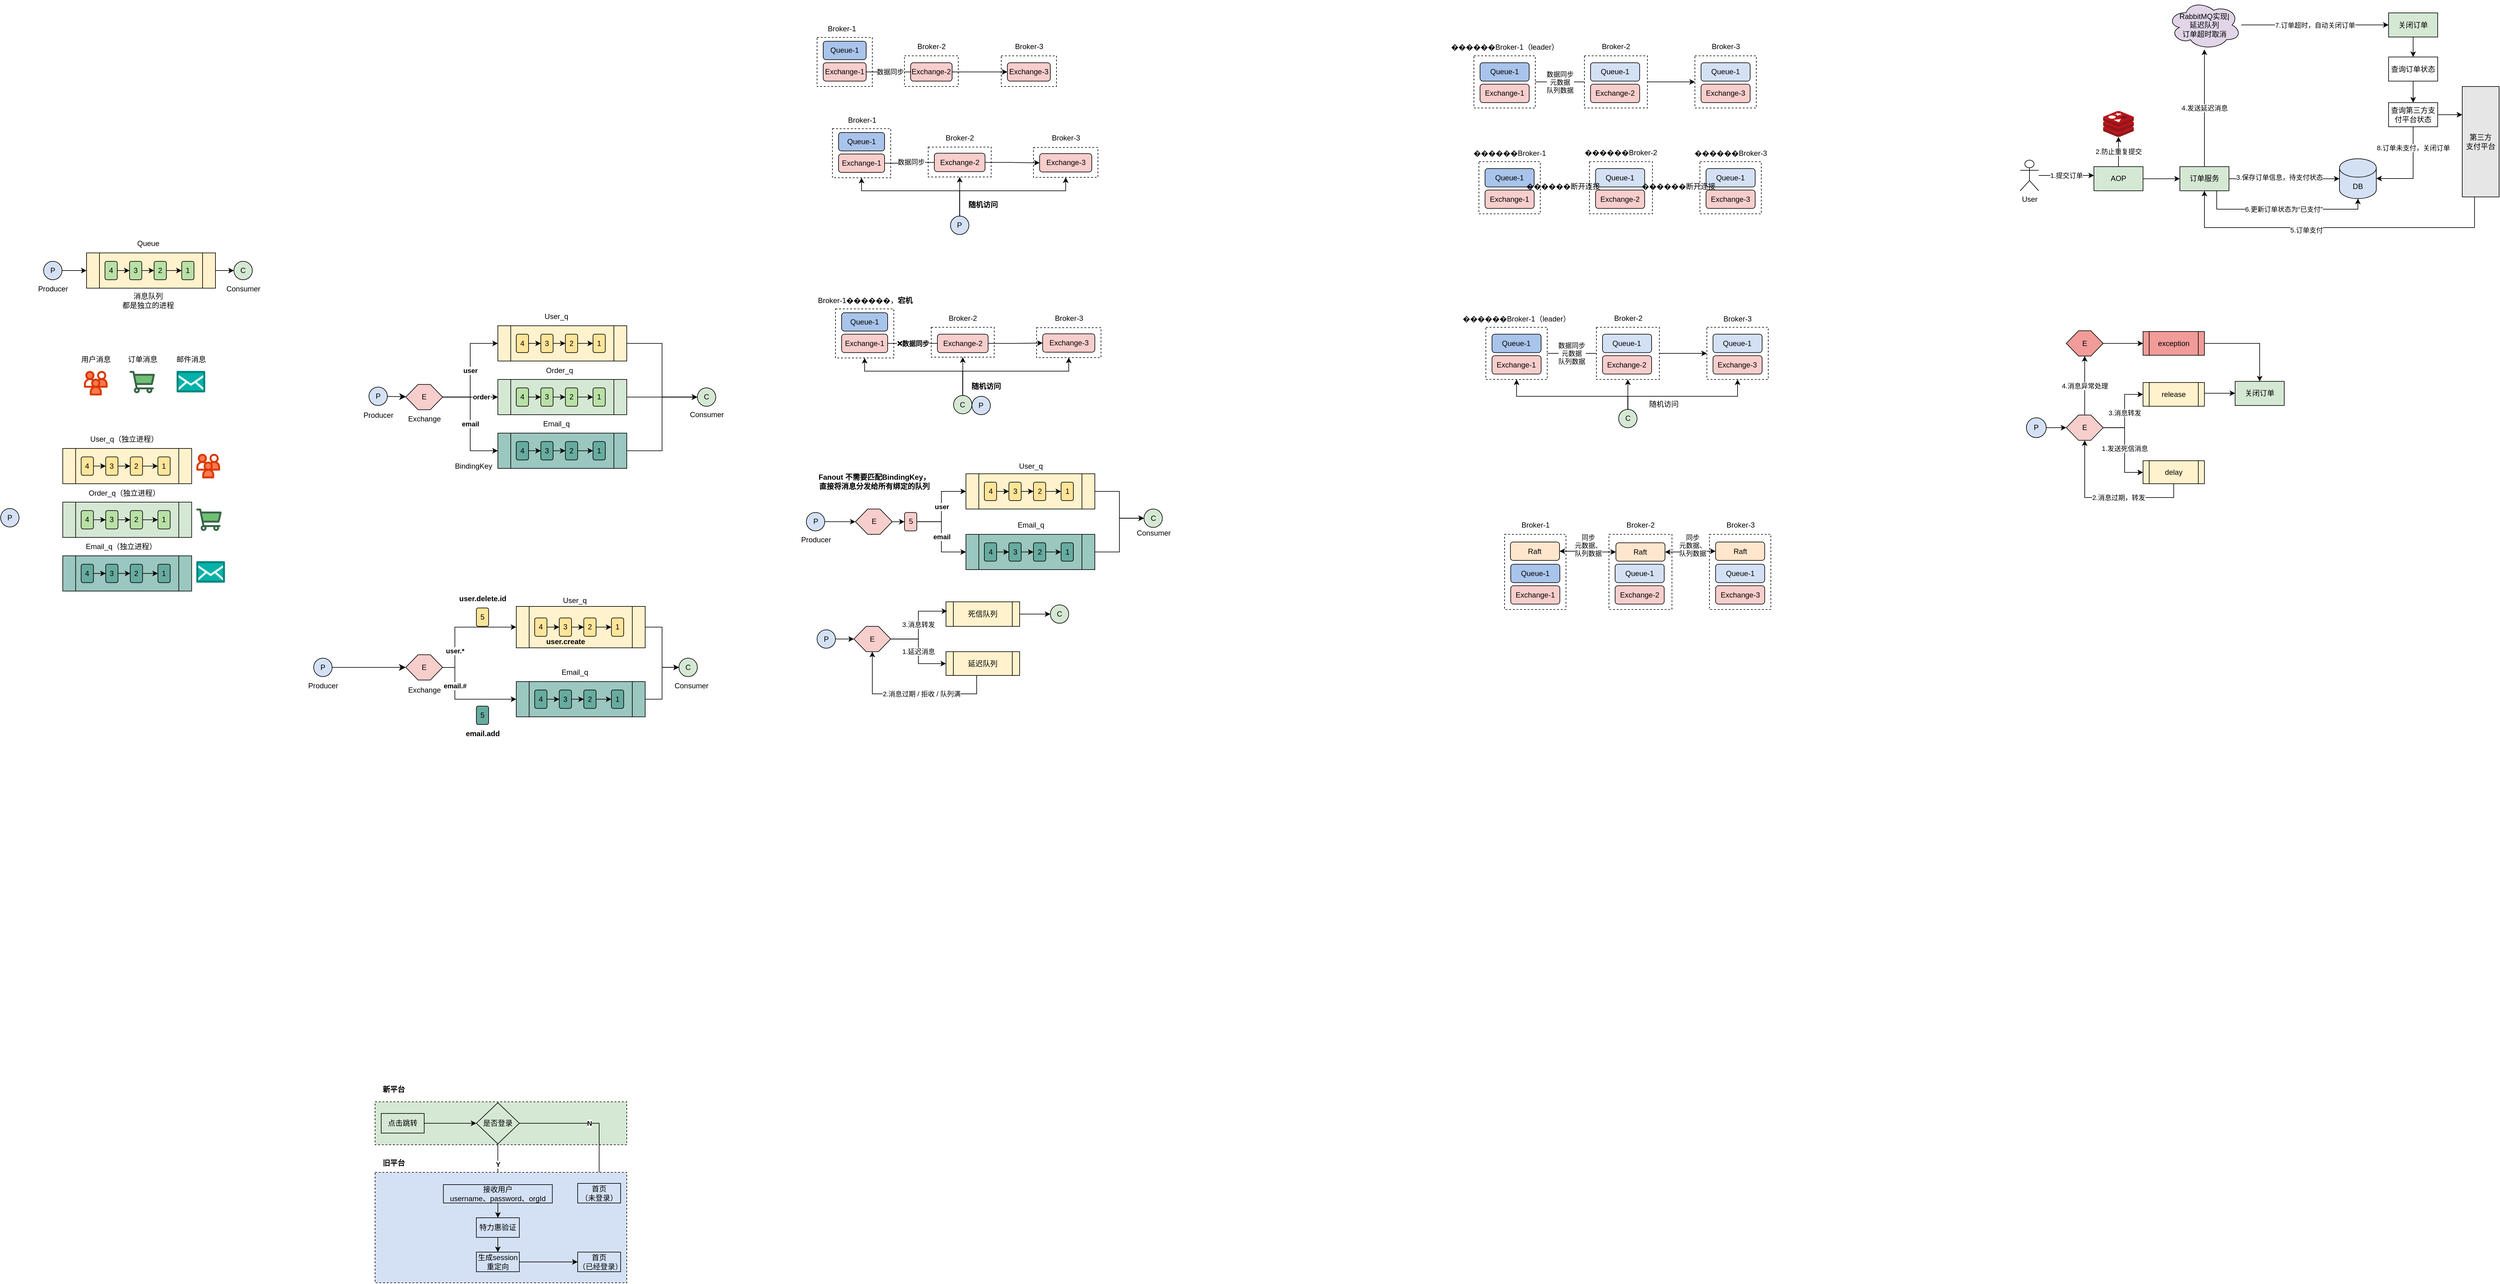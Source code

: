 <mxfile version="26.2.12">
  <diagram name="第 1 页" id="IXmSxg--oIbiw3kc4EDv">
    <mxGraphModel dx="835" dy="3749" grid="1" gridSize="10" guides="1" tooltips="1" connect="1" arrows="1" fold="1" page="1" pageScale="1" pageWidth="2339" pageHeight="3300" math="0" shadow="0">
      <root>
        <mxCell id="0" />
        <mxCell id="1" parent="0" />
        <mxCell id="LikposSiYaWZYpo1-LhX-23" value="" style="rounded=0;whiteSpace=wrap;html=1;fillColor=#D5E8D4;dashed=1;" parent="1" vertex="1">
          <mxGeometry x="910" y="1775" width="410" height="70" as="geometry" />
        </mxCell>
        <mxCell id="-xG-b1wYUmCVGQcdXdiz-15" style="edgeStyle=orthogonalEdgeStyle;rounded=0;orthogonalLoop=1;jettySize=auto;html=1;entryX=0;entryY=0.5;entryDx=0;entryDy=0;" parent="1" source="-xG-b1wYUmCVGQcdXdiz-2" target="-xG-b1wYUmCVGQcdXdiz-3" edge="1">
          <mxGeometry relative="1" as="geometry" />
        </mxCell>
        <mxCell id="-xG-b1wYUmCVGQcdXdiz-2" value="P" style="ellipse;whiteSpace=wrap;html=1;aspect=fixed;fillColor=#D4E1F5;" parent="1" vertex="1">
          <mxGeometry x="370" y="405" width="30" height="30" as="geometry" />
        </mxCell>
        <mxCell id="-xG-b1wYUmCVGQcdXdiz-17" style="edgeStyle=orthogonalEdgeStyle;rounded=0;orthogonalLoop=1;jettySize=auto;html=1;" parent="1" source="-xG-b1wYUmCVGQcdXdiz-3" target="-xG-b1wYUmCVGQcdXdiz-4" edge="1">
          <mxGeometry relative="1" as="geometry" />
        </mxCell>
        <mxCell id="-xG-b1wYUmCVGQcdXdiz-3" value="" style="shape=process;whiteSpace=wrap;html=1;backgroundOutline=1;fillColor=#FFF2CC;" parent="1" vertex="1">
          <mxGeometry x="440" y="391.25" width="210" height="57.5" as="geometry" />
        </mxCell>
        <mxCell id="-xG-b1wYUmCVGQcdXdiz-23" style="edgeStyle=orthogonalEdgeStyle;rounded=0;orthogonalLoop=1;jettySize=auto;html=1;" parent="1" source="-xG-b1wYUmCVGQcdXdiz-6" target="-xG-b1wYUmCVGQcdXdiz-20" edge="1">
          <mxGeometry relative="1" as="geometry" />
        </mxCell>
        <mxCell id="-xG-b1wYUmCVGQcdXdiz-6" value="4" style="rounded=1;whiteSpace=wrap;html=1;fillColor=#B9E0A5;" parent="1" vertex="1">
          <mxGeometry x="470" y="405" width="20" height="30" as="geometry" />
        </mxCell>
        <mxCell id="-xG-b1wYUmCVGQcdXdiz-18" value="消息队列&lt;br&gt;都是独立的进程" style="text;html=1;align=center;verticalAlign=middle;resizable=0;points=[];autosize=1;strokeColor=none;fillColor=none;" parent="1" vertex="1">
          <mxGeometry x="485" y="448.75" width="110" height="40" as="geometry" />
        </mxCell>
        <mxCell id="-xG-b1wYUmCVGQcdXdiz-25" style="edgeStyle=orthogonalEdgeStyle;rounded=0;orthogonalLoop=1;jettySize=auto;html=1;" parent="1" source="-xG-b1wYUmCVGQcdXdiz-20" target="-xG-b1wYUmCVGQcdXdiz-21" edge="1">
          <mxGeometry relative="1" as="geometry" />
        </mxCell>
        <mxCell id="-xG-b1wYUmCVGQcdXdiz-20" value="3" style="rounded=1;whiteSpace=wrap;html=1;fillColor=#B9E0A5;" parent="1" vertex="1">
          <mxGeometry x="510" y="405" width="20" height="30" as="geometry" />
        </mxCell>
        <mxCell id="-xG-b1wYUmCVGQcdXdiz-27" style="edgeStyle=orthogonalEdgeStyle;rounded=0;orthogonalLoop=1;jettySize=auto;html=1;" parent="1" edge="1">
          <mxGeometry relative="1" as="geometry">
            <mxPoint x="565" y="420" as="sourcePoint" />
            <mxPoint x="595" y="420" as="targetPoint" />
          </mxGeometry>
        </mxCell>
        <mxCell id="-xG-b1wYUmCVGQcdXdiz-21" value="2" style="rounded=1;whiteSpace=wrap;html=1;fillColor=#B9E0A5;" parent="1" vertex="1">
          <mxGeometry x="550" y="405" width="20" height="30" as="geometry" />
        </mxCell>
        <mxCell id="-xG-b1wYUmCVGQcdXdiz-26" value="1" style="rounded=1;whiteSpace=wrap;html=1;fillColor=#B9E0A5;" parent="1" vertex="1">
          <mxGeometry x="595" y="405" width="20" height="30" as="geometry" />
        </mxCell>
        <mxCell id="-xG-b1wYUmCVGQcdXdiz-33" value="Queue" style="text;html=1;align=center;verticalAlign=middle;resizable=0;points=[];autosize=1;strokeColor=none;fillColor=none;" parent="1" vertex="1">
          <mxGeometry x="510" y="361.25" width="60" height="30" as="geometry" />
        </mxCell>
        <mxCell id="-xG-b1wYUmCVGQcdXdiz-34" value="Producer" style="text;html=1;align=center;verticalAlign=middle;resizable=0;points=[];autosize=1;strokeColor=none;fillColor=none;" parent="1" vertex="1">
          <mxGeometry x="350" y="435" width="70" height="30" as="geometry" />
        </mxCell>
        <mxCell id="-xG-b1wYUmCVGQcdXdiz-37" value="用户消息" style="text;html=1;align=center;verticalAlign=middle;resizable=0;points=[];autosize=1;strokeColor=none;fillColor=none;" parent="1" vertex="1">
          <mxGeometry x="420" y="550" width="70" height="30" as="geometry" />
        </mxCell>
        <mxCell id="-xG-b1wYUmCVGQcdXdiz-39" value="" style="verticalLabelPosition=bottom;aspect=fixed;html=1;shape=mxgraph.salesforce.employees;" parent="1" vertex="1">
          <mxGeometry x="618.78" y="718.75" width="38.8" height="40" as="geometry" />
        </mxCell>
        <mxCell id="-xG-b1wYUmCVGQcdXdiz-40" value="" style="verticalLabelPosition=bottom;aspect=fixed;html=1;shape=mxgraph.salesforce.commerce;" parent="1" vertex="1">
          <mxGeometry x="510" y="583.6" width="41.36" height="36.4" as="geometry" />
        </mxCell>
        <mxCell id="-xG-b1wYUmCVGQcdXdiz-41" value="订单消息" style="text;html=1;align=center;verticalAlign=middle;resizable=0;points=[];autosize=1;strokeColor=none;fillColor=none;" parent="1" vertex="1">
          <mxGeometry x="495.68" y="550" width="70" height="30" as="geometry" />
        </mxCell>
        <mxCell id="-xG-b1wYUmCVGQcdXdiz-42" value="" style="verticalLabelPosition=bottom;aspect=fixed;html=1;shape=mxgraph.salesforce.inbox;" parent="1" vertex="1">
          <mxGeometry x="586.67" y="583.6" width="46.67" height="35" as="geometry" />
        </mxCell>
        <mxCell id="-xG-b1wYUmCVGQcdXdiz-43" value="邮件消息" style="text;html=1;align=center;verticalAlign=middle;resizable=0;points=[];autosize=1;strokeColor=none;fillColor=none;" parent="1" vertex="1">
          <mxGeometry x="575" y="550" width="70" height="30" as="geometry" />
        </mxCell>
        <mxCell id="-xG-b1wYUmCVGQcdXdiz-45" value="P" style="ellipse;whiteSpace=wrap;html=1;aspect=fixed;fillColor=#D4E1F5;" parent="1" vertex="1">
          <mxGeometry x="300" y="808.05" width="30" height="30" as="geometry" />
        </mxCell>
        <mxCell id="-xG-b1wYUmCVGQcdXdiz-47" value="" style="shape=process;whiteSpace=wrap;html=1;backgroundOutline=1;fillColor=#FFF2CC;" parent="1" vertex="1">
          <mxGeometry x="401.22" y="710" width="210" height="57.5" as="geometry" />
        </mxCell>
        <mxCell id="-xG-b1wYUmCVGQcdXdiz-48" style="edgeStyle=orthogonalEdgeStyle;rounded=0;orthogonalLoop=1;jettySize=auto;html=1;" parent="1" source="-xG-b1wYUmCVGQcdXdiz-49" target="-xG-b1wYUmCVGQcdXdiz-52" edge="1">
          <mxGeometry relative="1" as="geometry" />
        </mxCell>
        <mxCell id="-xG-b1wYUmCVGQcdXdiz-49" value="4" style="rounded=1;whiteSpace=wrap;html=1;fillColor=#FFE599;" parent="1" vertex="1">
          <mxGeometry x="431.22" y="723.75" width="20" height="30" as="geometry" />
        </mxCell>
        <mxCell id="-xG-b1wYUmCVGQcdXdiz-51" style="edgeStyle=orthogonalEdgeStyle;rounded=0;orthogonalLoop=1;jettySize=auto;html=1;" parent="1" source="-xG-b1wYUmCVGQcdXdiz-52" target="-xG-b1wYUmCVGQcdXdiz-54" edge="1">
          <mxGeometry relative="1" as="geometry" />
        </mxCell>
        <mxCell id="-xG-b1wYUmCVGQcdXdiz-52" value="3" style="rounded=1;whiteSpace=wrap;html=1;fillColor=#FFE599;" parent="1" vertex="1">
          <mxGeometry x="471.22" y="723.75" width="20" height="30" as="geometry" />
        </mxCell>
        <mxCell id="-xG-b1wYUmCVGQcdXdiz-53" style="edgeStyle=orthogonalEdgeStyle;rounded=0;orthogonalLoop=1;jettySize=auto;html=1;" parent="1" edge="1">
          <mxGeometry relative="1" as="geometry">
            <mxPoint x="526.22" y="738.75" as="sourcePoint" />
            <mxPoint x="556.22" y="738.75" as="targetPoint" />
          </mxGeometry>
        </mxCell>
        <mxCell id="-xG-b1wYUmCVGQcdXdiz-54" value="2" style="rounded=1;whiteSpace=wrap;html=1;fillColor=#FFE599;" parent="1" vertex="1">
          <mxGeometry x="511.22" y="723.75" width="20" height="30" as="geometry" />
        </mxCell>
        <mxCell id="-xG-b1wYUmCVGQcdXdiz-55" value="1" style="rounded=1;whiteSpace=wrap;html=1;fillColor=#FFE599;" parent="1" vertex="1">
          <mxGeometry x="556.22" y="723.75" width="20" height="30" as="geometry" />
        </mxCell>
        <mxCell id="-xG-b1wYUmCVGQcdXdiz-56" value="User_q（独立进程）" style="text;html=1;align=center;verticalAlign=middle;resizable=0;points=[];autosize=1;strokeColor=none;fillColor=none;" parent="1" vertex="1">
          <mxGeometry x="436.22" y="680" width="130" height="30" as="geometry" />
        </mxCell>
        <mxCell id="-xG-b1wYUmCVGQcdXdiz-57" value="" style="shape=process;whiteSpace=wrap;html=1;backgroundOutline=1;fillColor=#D5E8D4;" parent="1" vertex="1">
          <mxGeometry x="401.22" y="797.5" width="210" height="57.5" as="geometry" />
        </mxCell>
        <mxCell id="-xG-b1wYUmCVGQcdXdiz-58" style="edgeStyle=orthogonalEdgeStyle;rounded=0;orthogonalLoop=1;jettySize=auto;html=1;" parent="1" source="-xG-b1wYUmCVGQcdXdiz-59" target="-xG-b1wYUmCVGQcdXdiz-62" edge="1">
          <mxGeometry relative="1" as="geometry" />
        </mxCell>
        <mxCell id="-xG-b1wYUmCVGQcdXdiz-59" value="4" style="rounded=1;whiteSpace=wrap;html=1;fillColor=#B9E0A5;" parent="1" vertex="1">
          <mxGeometry x="431.22" y="811.25" width="20" height="30" as="geometry" />
        </mxCell>
        <mxCell id="-xG-b1wYUmCVGQcdXdiz-61" style="edgeStyle=orthogonalEdgeStyle;rounded=0;orthogonalLoop=1;jettySize=auto;html=1;" parent="1" source="-xG-b1wYUmCVGQcdXdiz-62" target="-xG-b1wYUmCVGQcdXdiz-64" edge="1">
          <mxGeometry relative="1" as="geometry" />
        </mxCell>
        <mxCell id="-xG-b1wYUmCVGQcdXdiz-62" value="3" style="rounded=1;whiteSpace=wrap;html=1;fillColor=#B9E0A5;" parent="1" vertex="1">
          <mxGeometry x="471.22" y="811.25" width="20" height="30" as="geometry" />
        </mxCell>
        <mxCell id="-xG-b1wYUmCVGQcdXdiz-63" style="edgeStyle=orthogonalEdgeStyle;rounded=0;orthogonalLoop=1;jettySize=auto;html=1;" parent="1" edge="1">
          <mxGeometry relative="1" as="geometry">
            <mxPoint x="526.22" y="826.25" as="sourcePoint" />
            <mxPoint x="556.22" y="826.25" as="targetPoint" />
          </mxGeometry>
        </mxCell>
        <mxCell id="-xG-b1wYUmCVGQcdXdiz-64" value="2" style="rounded=1;whiteSpace=wrap;html=1;fillColor=#B9E0A5;" parent="1" vertex="1">
          <mxGeometry x="511.22" y="811.25" width="20" height="30" as="geometry" />
        </mxCell>
        <mxCell id="-xG-b1wYUmCVGQcdXdiz-65" value="1" style="rounded=1;whiteSpace=wrap;html=1;fillColor=#B9E0A5;" parent="1" vertex="1">
          <mxGeometry x="556.22" y="811.25" width="20" height="30" as="geometry" />
        </mxCell>
        <mxCell id="-xG-b1wYUmCVGQcdXdiz-66" value="Order_q（独立进程）" style="text;html=1;align=center;verticalAlign=middle;resizable=0;points=[];autosize=1;strokeColor=none;fillColor=none;" parent="1" vertex="1">
          <mxGeometry x="431.22" y="767.5" width="140" height="30" as="geometry" />
        </mxCell>
        <mxCell id="-xG-b1wYUmCVGQcdXdiz-67" value="" style="verticalLabelPosition=bottom;aspect=fixed;html=1;shape=mxgraph.salesforce.employees;" parent="1" vertex="1">
          <mxGeometry x="435.6" y="583.6" width="38.8" height="40" as="geometry" />
        </mxCell>
        <mxCell id="-xG-b1wYUmCVGQcdXdiz-68" value="" style="verticalLabelPosition=bottom;aspect=fixed;html=1;shape=mxgraph.salesforce.commerce;" parent="1" vertex="1">
          <mxGeometry x="618.78" y="808.05" width="41.36" height="36.4" as="geometry" />
        </mxCell>
        <mxCell id="-xG-b1wYUmCVGQcdXdiz-69" value="" style="shape=process;whiteSpace=wrap;html=1;backgroundOutline=1;fillColor=#9AC7BF;" parent="1" vertex="1">
          <mxGeometry x="401.22" y="885" width="210" height="57.5" as="geometry" />
        </mxCell>
        <mxCell id="-xG-b1wYUmCVGQcdXdiz-70" style="edgeStyle=orthogonalEdgeStyle;rounded=0;orthogonalLoop=1;jettySize=auto;html=1;" parent="1" source="-xG-b1wYUmCVGQcdXdiz-71" target="-xG-b1wYUmCVGQcdXdiz-74" edge="1">
          <mxGeometry relative="1" as="geometry" />
        </mxCell>
        <mxCell id="-xG-b1wYUmCVGQcdXdiz-71" value="4" style="rounded=1;whiteSpace=wrap;html=1;fillColor=#67AB9F;" parent="1" vertex="1">
          <mxGeometry x="431.22" y="898.75" width="20" height="30" as="geometry" />
        </mxCell>
        <mxCell id="-xG-b1wYUmCVGQcdXdiz-73" style="edgeStyle=orthogonalEdgeStyle;rounded=0;orthogonalLoop=1;jettySize=auto;html=1;" parent="1" source="-xG-b1wYUmCVGQcdXdiz-74" target="-xG-b1wYUmCVGQcdXdiz-76" edge="1">
          <mxGeometry relative="1" as="geometry" />
        </mxCell>
        <mxCell id="-xG-b1wYUmCVGQcdXdiz-74" value="3" style="rounded=1;whiteSpace=wrap;html=1;fillColor=#67AB9F;" parent="1" vertex="1">
          <mxGeometry x="471.22" y="898.75" width="20" height="30" as="geometry" />
        </mxCell>
        <mxCell id="-xG-b1wYUmCVGQcdXdiz-75" style="edgeStyle=orthogonalEdgeStyle;rounded=0;orthogonalLoop=1;jettySize=auto;html=1;" parent="1" edge="1">
          <mxGeometry relative="1" as="geometry">
            <mxPoint x="526.22" y="913.75" as="sourcePoint" />
            <mxPoint x="556.22" y="913.75" as="targetPoint" />
          </mxGeometry>
        </mxCell>
        <mxCell id="-xG-b1wYUmCVGQcdXdiz-76" value="2" style="rounded=1;whiteSpace=wrap;html=1;fillColor=#67AB9F;" parent="1" vertex="1">
          <mxGeometry x="511.22" y="898.75" width="20" height="30" as="geometry" />
        </mxCell>
        <mxCell id="-xG-b1wYUmCVGQcdXdiz-77" value="1" style="rounded=1;whiteSpace=wrap;html=1;fillColor=#67AB9F;" parent="1" vertex="1">
          <mxGeometry x="556.22" y="898.75" width="20" height="30" as="geometry" />
        </mxCell>
        <mxCell id="-xG-b1wYUmCVGQcdXdiz-79" value="Email_q（独立进程）" style="text;html=1;align=center;verticalAlign=middle;resizable=0;points=[];autosize=1;strokeColor=none;fillColor=none;" parent="1" vertex="1">
          <mxGeometry x="426.22" y="855" width="140" height="30" as="geometry" />
        </mxCell>
        <mxCell id="-xG-b1wYUmCVGQcdXdiz-80" value="" style="verticalLabelPosition=bottom;aspect=fixed;html=1;shape=mxgraph.salesforce.inbox;" parent="1" vertex="1">
          <mxGeometry x="618.78" y="893.75" width="46.67" height="35" as="geometry" />
        </mxCell>
        <mxCell id="sm7FJWDZyAgz3obwdFda-6" value="" style="group" parent="1" vertex="1" connectable="0">
          <mxGeometry x="655" y="405" width="80" height="60" as="geometry" />
        </mxCell>
        <mxCell id="-xG-b1wYUmCVGQcdXdiz-4" value="C" style="ellipse;whiteSpace=wrap;html=1;aspect=fixed;fillColor=#D5E8D4;" parent="sm7FJWDZyAgz3obwdFda-6" vertex="1">
          <mxGeometry x="25" width="30" height="30" as="geometry" />
        </mxCell>
        <mxCell id="-xG-b1wYUmCVGQcdXdiz-35" value="Consumer" style="text;html=1;align=center;verticalAlign=middle;resizable=0;points=[];autosize=1;strokeColor=none;fillColor=none;" parent="sm7FJWDZyAgz3obwdFda-6" vertex="1">
          <mxGeometry y="30" width="80" height="30" as="geometry" />
        </mxCell>
        <mxCell id="ntvvZRNlA995p13X4-0j-4" style="edgeStyle=orthogonalEdgeStyle;rounded=0;orthogonalLoop=1;jettySize=auto;html=1;entryX=0;entryY=0.5;entryDx=0;entryDy=0;" parent="1" source="sm7FJWDZyAgz3obwdFda-12" target="sm7FJWDZyAgz3obwdFda-8" edge="1">
          <mxGeometry relative="1" as="geometry" />
        </mxCell>
        <mxCell id="sm7FJWDZyAgz3obwdFda-12" value="" style="shape=process;whiteSpace=wrap;html=1;backgroundOutline=1;fillColor=#FFF2CC;" parent="1" vertex="1">
          <mxGeometry x="1110" y="510" width="210" height="57.5" as="geometry" />
        </mxCell>
        <mxCell id="sm7FJWDZyAgz3obwdFda-13" style="edgeStyle=orthogonalEdgeStyle;rounded=0;orthogonalLoop=1;jettySize=auto;html=1;" parent="1" source="sm7FJWDZyAgz3obwdFda-14" target="sm7FJWDZyAgz3obwdFda-16" edge="1">
          <mxGeometry relative="1" as="geometry" />
        </mxCell>
        <mxCell id="sm7FJWDZyAgz3obwdFda-14" value="4" style="rounded=1;whiteSpace=wrap;html=1;fillColor=#FFE599;" parent="1" vertex="1">
          <mxGeometry x="1140" y="523.75" width="20" height="30" as="geometry" />
        </mxCell>
        <mxCell id="sm7FJWDZyAgz3obwdFda-15" style="edgeStyle=orthogonalEdgeStyle;rounded=0;orthogonalLoop=1;jettySize=auto;html=1;" parent="1" source="sm7FJWDZyAgz3obwdFda-16" target="sm7FJWDZyAgz3obwdFda-18" edge="1">
          <mxGeometry relative="1" as="geometry" />
        </mxCell>
        <mxCell id="sm7FJWDZyAgz3obwdFda-16" value="3" style="rounded=1;whiteSpace=wrap;html=1;fillColor=#FFE599;" parent="1" vertex="1">
          <mxGeometry x="1180" y="523.75" width="20" height="30" as="geometry" />
        </mxCell>
        <mxCell id="sm7FJWDZyAgz3obwdFda-17" style="edgeStyle=orthogonalEdgeStyle;rounded=0;orthogonalLoop=1;jettySize=auto;html=1;" parent="1" edge="1">
          <mxGeometry relative="1" as="geometry">
            <mxPoint x="1235" y="538.75" as="sourcePoint" />
            <mxPoint x="1265" y="538.75" as="targetPoint" />
          </mxGeometry>
        </mxCell>
        <mxCell id="sm7FJWDZyAgz3obwdFda-18" value="2" style="rounded=1;whiteSpace=wrap;html=1;fillColor=#FFE599;" parent="1" vertex="1">
          <mxGeometry x="1220" y="523.75" width="20" height="30" as="geometry" />
        </mxCell>
        <mxCell id="sm7FJWDZyAgz3obwdFda-19" value="1" style="rounded=1;whiteSpace=wrap;html=1;fillColor=#FFE599;" parent="1" vertex="1">
          <mxGeometry x="1265" y="523.75" width="20" height="30" as="geometry" />
        </mxCell>
        <mxCell id="ntvvZRNlA995p13X4-0j-5" style="edgeStyle=orthogonalEdgeStyle;rounded=0;orthogonalLoop=1;jettySize=auto;html=1;entryX=0;entryY=0.5;entryDx=0;entryDy=0;" parent="1" source="sm7FJWDZyAgz3obwdFda-20" target="sm7FJWDZyAgz3obwdFda-8" edge="1">
          <mxGeometry relative="1" as="geometry" />
        </mxCell>
        <mxCell id="sm7FJWDZyAgz3obwdFda-20" value="" style="shape=process;whiteSpace=wrap;html=1;backgroundOutline=1;fillColor=#D5E8D4;" parent="1" vertex="1">
          <mxGeometry x="1110" y="597.5" width="210" height="57.5" as="geometry" />
        </mxCell>
        <mxCell id="sm7FJWDZyAgz3obwdFda-21" style="edgeStyle=orthogonalEdgeStyle;rounded=0;orthogonalLoop=1;jettySize=auto;html=1;" parent="1" source="sm7FJWDZyAgz3obwdFda-22" target="sm7FJWDZyAgz3obwdFda-24" edge="1">
          <mxGeometry relative="1" as="geometry" />
        </mxCell>
        <mxCell id="sm7FJWDZyAgz3obwdFda-22" value="4" style="rounded=1;whiteSpace=wrap;html=1;fillColor=#B9E0A5;" parent="1" vertex="1">
          <mxGeometry x="1140" y="611.25" width="20" height="30" as="geometry" />
        </mxCell>
        <mxCell id="sm7FJWDZyAgz3obwdFda-23" style="edgeStyle=orthogonalEdgeStyle;rounded=0;orthogonalLoop=1;jettySize=auto;html=1;" parent="1" source="sm7FJWDZyAgz3obwdFda-24" target="sm7FJWDZyAgz3obwdFda-26" edge="1">
          <mxGeometry relative="1" as="geometry" />
        </mxCell>
        <mxCell id="sm7FJWDZyAgz3obwdFda-24" value="3" style="rounded=1;whiteSpace=wrap;html=1;fillColor=#B9E0A5;" parent="1" vertex="1">
          <mxGeometry x="1180" y="611.25" width="20" height="30" as="geometry" />
        </mxCell>
        <mxCell id="sm7FJWDZyAgz3obwdFda-25" style="edgeStyle=orthogonalEdgeStyle;rounded=0;orthogonalLoop=1;jettySize=auto;html=1;" parent="1" edge="1">
          <mxGeometry relative="1" as="geometry">
            <mxPoint x="1235" y="626.25" as="sourcePoint" />
            <mxPoint x="1265" y="626.25" as="targetPoint" />
          </mxGeometry>
        </mxCell>
        <mxCell id="sm7FJWDZyAgz3obwdFda-26" value="2" style="rounded=1;whiteSpace=wrap;html=1;fillColor=#B9E0A5;" parent="1" vertex="1">
          <mxGeometry x="1220" y="611.25" width="20" height="30" as="geometry" />
        </mxCell>
        <mxCell id="sm7FJWDZyAgz3obwdFda-27" value="1" style="rounded=1;whiteSpace=wrap;html=1;fillColor=#B9E0A5;" parent="1" vertex="1">
          <mxGeometry x="1265" y="611.25" width="20" height="30" as="geometry" />
        </mxCell>
        <mxCell id="sm7FJWDZyAgz3obwdFda-28" value="Order_q" style="text;html=1;align=center;verticalAlign=middle;resizable=0;points=[];autosize=1;strokeColor=none;fillColor=none;" parent="1" vertex="1">
          <mxGeometry x="1175" y="567.5" width="70" height="30" as="geometry" />
        </mxCell>
        <mxCell id="ntvvZRNlA995p13X4-0j-6" style="edgeStyle=orthogonalEdgeStyle;rounded=0;orthogonalLoop=1;jettySize=auto;html=1;entryX=0;entryY=0.5;entryDx=0;entryDy=0;" parent="1" source="sm7FJWDZyAgz3obwdFda-30" target="sm7FJWDZyAgz3obwdFda-8" edge="1">
          <mxGeometry relative="1" as="geometry" />
        </mxCell>
        <mxCell id="sm7FJWDZyAgz3obwdFda-42" value="" style="edgeStyle=none;curved=1;rounded=0;orthogonalLoop=1;jettySize=auto;html=1;fontSize=12;startSize=8;endSize=8;" parent="1" source="sm7FJWDZyAgz3obwdFda-40" target="sm7FJWDZyAgz3obwdFda-41" edge="1">
          <mxGeometry relative="1" as="geometry" />
        </mxCell>
        <mxCell id="sm7FJWDZyAgz3obwdFda-40" value="P" style="ellipse;whiteSpace=wrap;html=1;aspect=fixed;fillColor=#D4E1F5;" parent="1" vertex="1">
          <mxGeometry x="900" y="610" width="30" height="30" as="geometry" />
        </mxCell>
        <mxCell id="ntvvZRNlA995p13X4-0j-1" value="user" style="edgeStyle=orthogonalEdgeStyle;rounded=0;orthogonalLoop=1;jettySize=auto;html=1;entryX=0;entryY=0.5;entryDx=0;entryDy=0;fontStyle=1" parent="1" source="sm7FJWDZyAgz3obwdFda-41" target="sm7FJWDZyAgz3obwdFda-12" edge="1">
          <mxGeometry relative="1" as="geometry" />
        </mxCell>
        <mxCell id="ntvvZRNlA995p13X4-0j-2" value="order" style="edgeStyle=orthogonalEdgeStyle;rounded=0;orthogonalLoop=1;jettySize=auto;html=1;entryX=0;entryY=0.5;entryDx=0;entryDy=0;fontStyle=1" parent="1" source="sm7FJWDZyAgz3obwdFda-41" target="sm7FJWDZyAgz3obwdFda-20" edge="1">
          <mxGeometry x="0.4" relative="1" as="geometry">
            <mxPoint as="offset" />
          </mxGeometry>
        </mxCell>
        <mxCell id="ntvvZRNlA995p13X4-0j-3" value="email" style="edgeStyle=orthogonalEdgeStyle;rounded=0;orthogonalLoop=1;jettySize=auto;html=1;entryX=0;entryY=0.5;entryDx=0;entryDy=0;fontStyle=1" parent="1" source="sm7FJWDZyAgz3obwdFda-41" target="sm7FJWDZyAgz3obwdFda-30" edge="1">
          <mxGeometry relative="1" as="geometry" />
        </mxCell>
        <mxCell id="sm7FJWDZyAgz3obwdFda-41" value="E" style="shape=hexagon;perimeter=hexagonPerimeter2;whiteSpace=wrap;html=1;fixedSize=1;fillColor=#F8CECC;" parent="1" vertex="1">
          <mxGeometry x="960" y="605.62" width="60" height="41.25" as="geometry" />
        </mxCell>
        <mxCell id="sm7FJWDZyAgz3obwdFda-8" value="C" style="ellipse;whiteSpace=wrap;html=1;aspect=fixed;fillColor=#D5E8D4;" parent="1" vertex="1">
          <mxGeometry x="1435" y="611.25" width="30" height="30" as="geometry" />
        </mxCell>
        <mxCell id="sm7FJWDZyAgz3obwdFda-9" value="Consumer" style="text;html=1;align=center;verticalAlign=middle;resizable=0;points=[];autosize=1;strokeColor=none;fillColor=none;" parent="1" vertex="1">
          <mxGeometry x="1410" y="640" width="80" height="30" as="geometry" />
        </mxCell>
        <mxCell id="ntvvZRNlA995p13X4-0j-7" value="User_q" style="text;html=1;align=center;verticalAlign=middle;resizable=0;points=[];autosize=1;strokeColor=none;fillColor=none;" parent="1" vertex="1">
          <mxGeometry x="1175" y="480" width="60" height="30" as="geometry" />
        </mxCell>
        <mxCell id="ntvvZRNlA995p13X4-0j-8" value="Producer" style="text;html=1;align=center;verticalAlign=middle;resizable=0;points=[];autosize=1;strokeColor=none;fillColor=none;" parent="1" vertex="1">
          <mxGeometry x="880" y="641.25" width="70" height="30" as="geometry" />
        </mxCell>
        <mxCell id="ntvvZRNlA995p13X4-0j-9" value="Exchange" style="text;html=1;align=center;verticalAlign=middle;resizable=0;points=[];autosize=1;strokeColor=none;fillColor=none;" parent="1" vertex="1">
          <mxGeometry x="950" y="646.87" width="80" height="30" as="geometry" />
        </mxCell>
        <mxCell id="ntvvZRNlA995p13X4-0j-10" value="&lt;blockquote style=&quot;margin: 0 0 0 40px; border: none; padding: 0px;&quot;&gt;BindingKey&lt;/blockquote&gt;" style="text;html=1;align=center;verticalAlign=middle;resizable=0;points=[];autosize=1;strokeColor=none;fillColor=none;" parent="1" vertex="1">
          <mxGeometry x="990" y="723.75" width="120" height="30" as="geometry" />
        </mxCell>
        <mxCell id="ntvvZRNlA995p13X4-0j-179" style="edgeStyle=orthogonalEdgeStyle;rounded=0;orthogonalLoop=1;jettySize=auto;html=1;entryX=0;entryY=0.5;entryDx=0;entryDy=0;" parent="1" source="ntvvZRNlA995p13X4-0j-12" target="ntvvZRNlA995p13X4-0j-46" edge="1">
          <mxGeometry relative="1" as="geometry" />
        </mxCell>
        <mxCell id="ntvvZRNlA995p13X4-0j-12" value="" style="shape=process;whiteSpace=wrap;html=1;backgroundOutline=1;fillColor=#FFF2CC;" parent="1" vertex="1">
          <mxGeometry x="1140" y="967.49" width="210" height="67.5" as="geometry" />
        </mxCell>
        <mxCell id="ntvvZRNlA995p13X4-0j-13" style="edgeStyle=orthogonalEdgeStyle;rounded=0;orthogonalLoop=1;jettySize=auto;html=1;" parent="1" source="ntvvZRNlA995p13X4-0j-14" target="ntvvZRNlA995p13X4-0j-16" edge="1">
          <mxGeometry relative="1" as="geometry" />
        </mxCell>
        <mxCell id="ntvvZRNlA995p13X4-0j-14" value="4" style="rounded=1;whiteSpace=wrap;html=1;fillColor=#FFE599;" parent="1" vertex="1">
          <mxGeometry x="1170" y="986.25" width="20" height="30" as="geometry" />
        </mxCell>
        <mxCell id="ntvvZRNlA995p13X4-0j-15" style="edgeStyle=orthogonalEdgeStyle;rounded=0;orthogonalLoop=1;jettySize=auto;html=1;" parent="1" source="ntvvZRNlA995p13X4-0j-16" target="ntvvZRNlA995p13X4-0j-18" edge="1">
          <mxGeometry relative="1" as="geometry" />
        </mxCell>
        <mxCell id="ntvvZRNlA995p13X4-0j-16" value="3" style="rounded=1;whiteSpace=wrap;html=1;fillColor=#FFE599;" parent="1" vertex="1">
          <mxGeometry x="1210" y="986.25" width="20" height="30" as="geometry" />
        </mxCell>
        <mxCell id="ntvvZRNlA995p13X4-0j-17" style="edgeStyle=orthogonalEdgeStyle;rounded=0;orthogonalLoop=1;jettySize=auto;html=1;" parent="1" edge="1">
          <mxGeometry relative="1" as="geometry">
            <mxPoint x="1265" y="1001.25" as="sourcePoint" />
            <mxPoint x="1295" y="1001.25" as="targetPoint" />
          </mxGeometry>
        </mxCell>
        <mxCell id="ntvvZRNlA995p13X4-0j-18" value="2" style="rounded=1;whiteSpace=wrap;html=1;fillColor=#FFE599;" parent="1" vertex="1">
          <mxGeometry x="1250" y="986.25" width="20" height="30" as="geometry" />
        </mxCell>
        <mxCell id="ntvvZRNlA995p13X4-0j-19" value="1" style="rounded=1;whiteSpace=wrap;html=1;fillColor=#FFE599;" parent="1" vertex="1">
          <mxGeometry x="1295" y="986.25" width="20" height="30" as="geometry" />
        </mxCell>
        <mxCell id="ntvvZRNlA995p13X4-0j-40" value="" style="edgeStyle=none;curved=1;rounded=0;orthogonalLoop=1;jettySize=auto;html=1;fontSize=12;startSize=8;endSize=8;" parent="1" source="ntvvZRNlA995p13X4-0j-41" target="ntvvZRNlA995p13X4-0j-45" edge="1">
          <mxGeometry relative="1" as="geometry" />
        </mxCell>
        <mxCell id="ntvvZRNlA995p13X4-0j-41" value="P" style="ellipse;whiteSpace=wrap;html=1;aspect=fixed;fillColor=#D4E1F5;" parent="1" vertex="1">
          <mxGeometry x="810" y="1051.88" width="30" height="30" as="geometry" />
        </mxCell>
        <mxCell id="ntvvZRNlA995p13X4-0j-42" value="user.*" style="edgeStyle=orthogonalEdgeStyle;rounded=0;orthogonalLoop=1;jettySize=auto;html=1;entryX=0;entryY=0.5;entryDx=0;entryDy=0;fontStyle=1" parent="1" source="ntvvZRNlA995p13X4-0j-45" target="ntvvZRNlA995p13X4-0j-12" edge="1">
          <mxGeometry x="-0.495" relative="1" as="geometry">
            <Array as="points">
              <mxPoint x="1040" y="1067" />
              <mxPoint x="1040" y="1001" />
            </Array>
            <mxPoint as="offset" />
          </mxGeometry>
        </mxCell>
        <mxCell id="ntvvZRNlA995p13X4-0j-177" style="edgeStyle=orthogonalEdgeStyle;rounded=0;orthogonalLoop=1;jettySize=auto;html=1;entryX=0;entryY=0.5;entryDx=0;entryDy=0;" parent="1" source="ntvvZRNlA995p13X4-0j-45" target="ntvvZRNlA995p13X4-0j-169" edge="1">
          <mxGeometry relative="1" as="geometry">
            <Array as="points">
              <mxPoint x="1040" y="1067" />
              <mxPoint x="1040" y="1119" />
            </Array>
          </mxGeometry>
        </mxCell>
        <mxCell id="ntvvZRNlA995p13X4-0j-181" value="email.#" style="edgeLabel;html=1;align=center;verticalAlign=middle;resizable=0;points=[];fontStyle=1" parent="ntvvZRNlA995p13X4-0j-177" vertex="1" connectable="0">
          <mxGeometry x="-0.421" relative="1" as="geometry">
            <mxPoint as="offset" />
          </mxGeometry>
        </mxCell>
        <mxCell id="ntvvZRNlA995p13X4-0j-45" value="E" style="shape=hexagon;perimeter=hexagonPerimeter2;whiteSpace=wrap;html=1;fixedSize=1;fillColor=#F8CECC;" parent="1" vertex="1">
          <mxGeometry x="960" y="1046.25" width="60" height="41.25" as="geometry" />
        </mxCell>
        <mxCell id="ntvvZRNlA995p13X4-0j-46" value="C" style="ellipse;whiteSpace=wrap;html=1;aspect=fixed;fillColor=#D5E8D4;" parent="1" vertex="1">
          <mxGeometry x="1405" y="1051.88" width="30" height="30" as="geometry" />
        </mxCell>
        <mxCell id="ntvvZRNlA995p13X4-0j-48" value="User_q" style="text;html=1;align=center;verticalAlign=middle;resizable=0;points=[];autosize=1;strokeColor=none;fillColor=none;" parent="1" vertex="1">
          <mxGeometry x="1205" y="942.5" width="60" height="30" as="geometry" />
        </mxCell>
        <mxCell id="ntvvZRNlA995p13X4-0j-49" value="Producer" style="text;html=1;align=center;verticalAlign=middle;resizable=0;points=[];autosize=1;strokeColor=none;fillColor=none;" parent="1" vertex="1">
          <mxGeometry x="790" y="1081.88" width="70" height="30" as="geometry" />
        </mxCell>
        <mxCell id="ntvvZRNlA995p13X4-0j-50" value="Exchange" style="text;html=1;align=center;verticalAlign=middle;resizable=0;points=[];autosize=1;strokeColor=none;fillColor=none;" parent="1" vertex="1">
          <mxGeometry x="950" y="1088.75" width="80" height="30" as="geometry" />
        </mxCell>
        <mxCell id="ntvvZRNlA995p13X4-0j-52" value="5" style="rounded=1;whiteSpace=wrap;html=1;fillColor=#FFE599;" parent="1" vertex="1">
          <mxGeometry x="1075" y="970" width="20" height="30" as="geometry" />
        </mxCell>
        <mxCell id="ntvvZRNlA995p13X4-0j-53" value="user.create" style="text;html=1;align=center;verticalAlign=middle;resizable=0;points=[];autosize=1;strokeColor=none;fillColor=none;fontStyle=1" parent="1" vertex="1">
          <mxGeometry x="1180" y="1010" width="80" height="30" as="geometry" />
        </mxCell>
        <mxCell id="ntvvZRNlA995p13X4-0j-55" value="Consumer" style="text;html=1;align=center;verticalAlign=middle;resizable=0;points=[];autosize=1;strokeColor=none;fillColor=none;" parent="1" vertex="1">
          <mxGeometry x="1385" y="1081.88" width="80" height="30" as="geometry" />
        </mxCell>
        <mxCell id="ntvvZRNlA995p13X4-0j-56" value="user.delete.id" style="text;html=1;align=center;verticalAlign=middle;resizable=0;points=[];autosize=1;strokeColor=none;fillColor=none;fontStyle=1" parent="1" vertex="1">
          <mxGeometry x="1040" y="940" width="90" height="30" as="geometry" />
        </mxCell>
        <mxCell id="ntvvZRNlA995p13X4-0j-58" style="edgeStyle=orthogonalEdgeStyle;rounded=0;orthogonalLoop=1;jettySize=auto;html=1;entryX=0;entryY=0.5;entryDx=0;entryDy=0;" parent="1" source="ntvvZRNlA995p13X4-0j-59" target="ntvvZRNlA995p13X4-0j-93" edge="1">
          <mxGeometry relative="1" as="geometry" />
        </mxCell>
        <mxCell id="ntvvZRNlA995p13X4-0j-77" style="edgeStyle=orthogonalEdgeStyle;rounded=0;orthogonalLoop=1;jettySize=auto;html=1;entryX=0;entryY=0.5;entryDx=0;entryDy=0;" parent="1" source="ntvvZRNlA995p13X4-0j-78" target="ntvvZRNlA995p13X4-0j-93" edge="1">
          <mxGeometry relative="1" as="geometry" />
        </mxCell>
        <mxCell id="ntvvZRNlA995p13X4-0j-86" value="Email_q" style="text;html=1;align=center;verticalAlign=middle;resizable=0;points=[];autosize=1;strokeColor=none;fillColor=none;" parent="1" vertex="1">
          <mxGeometry x="1942.5" y="820.01" width="70" height="30" as="geometry" />
        </mxCell>
        <mxCell id="ntvvZRNlA995p13X4-0j-204" style="edgeStyle=orthogonalEdgeStyle;rounded=0;orthogonalLoop=1;jettySize=auto;html=1;" parent="1" source="ntvvZRNlA995p13X4-0j-88" target="ntvvZRNlA995p13X4-0j-92" edge="1">
          <mxGeometry relative="1" as="geometry" />
        </mxCell>
        <mxCell id="ntvvZRNlA995p13X4-0j-88" value="P" style="ellipse;whiteSpace=wrap;html=1;aspect=fixed;fillColor=#D4E1F5;" parent="1" vertex="1">
          <mxGeometry x="1612.5" y="814.38" width="30" height="30" as="geometry" />
        </mxCell>
        <mxCell id="ntvvZRNlA995p13X4-0j-202" style="edgeStyle=orthogonalEdgeStyle;rounded=0;orthogonalLoop=1;jettySize=auto;html=1;entryX=0;entryY=0.5;entryDx=0;entryDy=0;" parent="1" source="ntvvZRNlA995p13X4-0j-92" target="ntvvZRNlA995p13X4-0j-186" edge="1">
          <mxGeometry relative="1" as="geometry" />
        </mxCell>
        <mxCell id="ntvvZRNlA995p13X4-0j-92" value="E" style="shape=hexagon;perimeter=hexagonPerimeter2;whiteSpace=wrap;html=1;fixedSize=1;fillColor=#F8CECC;" parent="1" vertex="1">
          <mxGeometry x="1692.5" y="808.76" width="60" height="41.25" as="geometry" />
        </mxCell>
        <mxCell id="ntvvZRNlA995p13X4-0j-93" value="C" style="ellipse;whiteSpace=wrap;html=1;aspect=fixed;fillColor=#D5E8D4;" parent="1" vertex="1">
          <mxGeometry x="2162.5" y="808.76" width="30" height="30" as="geometry" />
        </mxCell>
        <mxCell id="ntvvZRNlA995p13X4-0j-94" value="Consumer" style="text;html=1;align=center;verticalAlign=middle;resizable=0;points=[];autosize=1;strokeColor=none;fillColor=none;" parent="1" vertex="1">
          <mxGeometry x="2137.5" y="832.5" width="80" height="30" as="geometry" />
        </mxCell>
        <mxCell id="ntvvZRNlA995p13X4-0j-95" value="User_q" style="text;html=1;align=center;verticalAlign=middle;resizable=0;points=[];autosize=1;strokeColor=none;fillColor=none;" parent="1" vertex="1">
          <mxGeometry x="1947.5" y="723.75" width="60" height="30" as="geometry" />
        </mxCell>
        <mxCell id="ntvvZRNlA995p13X4-0j-96" value="Producer" style="text;html=1;align=center;verticalAlign=middle;resizable=0;points=[];autosize=1;strokeColor=none;fillColor=none;" parent="1" vertex="1">
          <mxGeometry x="1592.5" y="844.38" width="70" height="30" as="geometry" />
        </mxCell>
        <mxCell id="ntvvZRNlA995p13X4-0j-146" value="" style="group" parent="1" vertex="1" connectable="0">
          <mxGeometry x="1872.5" y="850.01" width="210" height="57.5" as="geometry" />
        </mxCell>
        <mxCell id="ntvvZRNlA995p13X4-0j-78" value="" style="shape=process;whiteSpace=wrap;html=1;backgroundOutline=1;fillColor=#9AC7BF;" parent="ntvvZRNlA995p13X4-0j-146" vertex="1">
          <mxGeometry width="210" height="57.5" as="geometry" />
        </mxCell>
        <mxCell id="ntvvZRNlA995p13X4-0j-79" style="edgeStyle=orthogonalEdgeStyle;rounded=0;orthogonalLoop=1;jettySize=auto;html=1;" parent="ntvvZRNlA995p13X4-0j-146" source="ntvvZRNlA995p13X4-0j-80" target="ntvvZRNlA995p13X4-0j-82" edge="1">
          <mxGeometry relative="1" as="geometry" />
        </mxCell>
        <mxCell id="ntvvZRNlA995p13X4-0j-80" value="4" style="rounded=1;whiteSpace=wrap;html=1;fillColor=#67AB9F;" parent="ntvvZRNlA995p13X4-0j-146" vertex="1">
          <mxGeometry x="30" y="13.75" width="20" height="30" as="geometry" />
        </mxCell>
        <mxCell id="ntvvZRNlA995p13X4-0j-81" style="edgeStyle=orthogonalEdgeStyle;rounded=0;orthogonalLoop=1;jettySize=auto;html=1;" parent="ntvvZRNlA995p13X4-0j-146" source="ntvvZRNlA995p13X4-0j-82" target="ntvvZRNlA995p13X4-0j-84" edge="1">
          <mxGeometry relative="1" as="geometry" />
        </mxCell>
        <mxCell id="ntvvZRNlA995p13X4-0j-82" value="3" style="rounded=1;whiteSpace=wrap;html=1;fillColor=#67AB9F;" parent="ntvvZRNlA995p13X4-0j-146" vertex="1">
          <mxGeometry x="70" y="13.75" width="20" height="30" as="geometry" />
        </mxCell>
        <mxCell id="ntvvZRNlA995p13X4-0j-83" style="edgeStyle=orthogonalEdgeStyle;rounded=0;orthogonalLoop=1;jettySize=auto;html=1;" parent="ntvvZRNlA995p13X4-0j-146" edge="1">
          <mxGeometry relative="1" as="geometry">
            <mxPoint x="125" y="28.75" as="sourcePoint" />
            <mxPoint x="155" y="28.75" as="targetPoint" />
          </mxGeometry>
        </mxCell>
        <mxCell id="ntvvZRNlA995p13X4-0j-84" value="2" style="rounded=1;whiteSpace=wrap;html=1;fillColor=#67AB9F;" parent="ntvvZRNlA995p13X4-0j-146" vertex="1">
          <mxGeometry x="110" y="13.75" width="20" height="30" as="geometry" />
        </mxCell>
        <mxCell id="ntvvZRNlA995p13X4-0j-85" value="1" style="rounded=1;whiteSpace=wrap;html=1;fillColor=#67AB9F;" parent="ntvvZRNlA995p13X4-0j-146" vertex="1">
          <mxGeometry x="155" y="13.75" width="20" height="30" as="geometry" />
        </mxCell>
        <mxCell id="ntvvZRNlA995p13X4-0j-163" value="" style="group" parent="1" vertex="1" connectable="0">
          <mxGeometry x="1110" y="655" width="210" height="87.5" as="geometry" />
        </mxCell>
        <mxCell id="sm7FJWDZyAgz3obwdFda-38" value="Email_q" style="text;html=1;align=center;verticalAlign=middle;resizable=0;points=[];autosize=1;strokeColor=none;fillColor=none;" parent="ntvvZRNlA995p13X4-0j-163" vertex="1">
          <mxGeometry x="60" width="70" height="30" as="geometry" />
        </mxCell>
        <mxCell id="ntvvZRNlA995p13X4-0j-162" value="" style="group" parent="ntvvZRNlA995p13X4-0j-163" vertex="1" connectable="0">
          <mxGeometry y="30" width="210" height="57.5" as="geometry" />
        </mxCell>
        <mxCell id="sm7FJWDZyAgz3obwdFda-30" value="" style="shape=process;whiteSpace=wrap;html=1;backgroundOutline=1;fillColor=#9AC7BF;" parent="ntvvZRNlA995p13X4-0j-162" vertex="1">
          <mxGeometry width="210" height="57.5" as="geometry" />
        </mxCell>
        <mxCell id="sm7FJWDZyAgz3obwdFda-31" style="edgeStyle=orthogonalEdgeStyle;rounded=0;orthogonalLoop=1;jettySize=auto;html=1;" parent="ntvvZRNlA995p13X4-0j-162" source="sm7FJWDZyAgz3obwdFda-32" target="sm7FJWDZyAgz3obwdFda-34" edge="1">
          <mxGeometry relative="1" as="geometry" />
        </mxCell>
        <mxCell id="sm7FJWDZyAgz3obwdFda-32" value="4" style="rounded=1;whiteSpace=wrap;html=1;fillColor=#67AB9F;" parent="ntvvZRNlA995p13X4-0j-162" vertex="1">
          <mxGeometry x="30" y="13.75" width="20" height="30" as="geometry" />
        </mxCell>
        <mxCell id="sm7FJWDZyAgz3obwdFda-33" style="edgeStyle=orthogonalEdgeStyle;rounded=0;orthogonalLoop=1;jettySize=auto;html=1;" parent="ntvvZRNlA995p13X4-0j-162" source="sm7FJWDZyAgz3obwdFda-34" target="sm7FJWDZyAgz3obwdFda-36" edge="1">
          <mxGeometry relative="1" as="geometry" />
        </mxCell>
        <mxCell id="sm7FJWDZyAgz3obwdFda-34" value="3" style="rounded=1;whiteSpace=wrap;html=1;fillColor=#67AB9F;" parent="ntvvZRNlA995p13X4-0j-162" vertex="1">
          <mxGeometry x="70" y="13.75" width="20" height="30" as="geometry" />
        </mxCell>
        <mxCell id="sm7FJWDZyAgz3obwdFda-35" style="edgeStyle=orthogonalEdgeStyle;rounded=0;orthogonalLoop=1;jettySize=auto;html=1;" parent="ntvvZRNlA995p13X4-0j-162" edge="1">
          <mxGeometry relative="1" as="geometry">
            <mxPoint x="125" y="28.75" as="sourcePoint" />
            <mxPoint x="155" y="28.75" as="targetPoint" />
          </mxGeometry>
        </mxCell>
        <mxCell id="sm7FJWDZyAgz3obwdFda-36" value="2" style="rounded=1;whiteSpace=wrap;html=1;fillColor=#67AB9F;" parent="ntvvZRNlA995p13X4-0j-162" vertex="1">
          <mxGeometry x="110" y="13.75" width="20" height="30" as="geometry" />
        </mxCell>
        <mxCell id="sm7FJWDZyAgz3obwdFda-37" value="1" style="rounded=1;whiteSpace=wrap;html=1;fillColor=#67AB9F;" parent="ntvvZRNlA995p13X4-0j-162" vertex="1">
          <mxGeometry x="155" y="13.75" width="20" height="30" as="geometry" />
        </mxCell>
        <mxCell id="ntvvZRNlA995p13X4-0j-166" value="" style="group" parent="1" vertex="1" connectable="0">
          <mxGeometry x="1140" y="1060" width="210" height="87.5" as="geometry" />
        </mxCell>
        <mxCell id="ntvvZRNlA995p13X4-0j-167" value="Email_q" style="text;html=1;align=center;verticalAlign=middle;resizable=0;points=[];autosize=1;strokeColor=none;fillColor=none;" parent="ntvvZRNlA995p13X4-0j-166" vertex="1">
          <mxGeometry x="60" width="70" height="30" as="geometry" />
        </mxCell>
        <mxCell id="ntvvZRNlA995p13X4-0j-168" value="" style="group" parent="ntvvZRNlA995p13X4-0j-166" vertex="1" connectable="0">
          <mxGeometry y="30" width="210" height="57.5" as="geometry" />
        </mxCell>
        <mxCell id="ntvvZRNlA995p13X4-0j-169" value="" style="shape=process;whiteSpace=wrap;html=1;backgroundOutline=1;fillColor=#9AC7BF;" parent="ntvvZRNlA995p13X4-0j-168" vertex="1">
          <mxGeometry width="210" height="57.5" as="geometry" />
        </mxCell>
        <mxCell id="ntvvZRNlA995p13X4-0j-170" style="edgeStyle=orthogonalEdgeStyle;rounded=0;orthogonalLoop=1;jettySize=auto;html=1;" parent="ntvvZRNlA995p13X4-0j-168" source="ntvvZRNlA995p13X4-0j-171" target="ntvvZRNlA995p13X4-0j-173" edge="1">
          <mxGeometry relative="1" as="geometry" />
        </mxCell>
        <mxCell id="ntvvZRNlA995p13X4-0j-171" value="4" style="rounded=1;whiteSpace=wrap;html=1;fillColor=#67AB9F;" parent="ntvvZRNlA995p13X4-0j-168" vertex="1">
          <mxGeometry x="30" y="13.75" width="20" height="30" as="geometry" />
        </mxCell>
        <mxCell id="ntvvZRNlA995p13X4-0j-172" style="edgeStyle=orthogonalEdgeStyle;rounded=0;orthogonalLoop=1;jettySize=auto;html=1;" parent="ntvvZRNlA995p13X4-0j-168" source="ntvvZRNlA995p13X4-0j-173" target="ntvvZRNlA995p13X4-0j-175" edge="1">
          <mxGeometry relative="1" as="geometry" />
        </mxCell>
        <mxCell id="ntvvZRNlA995p13X4-0j-173" value="3" style="rounded=1;whiteSpace=wrap;html=1;fillColor=#67AB9F;" parent="ntvvZRNlA995p13X4-0j-168" vertex="1">
          <mxGeometry x="70" y="13.75" width="20" height="30" as="geometry" />
        </mxCell>
        <mxCell id="ntvvZRNlA995p13X4-0j-174" style="edgeStyle=orthogonalEdgeStyle;rounded=0;orthogonalLoop=1;jettySize=auto;html=1;" parent="ntvvZRNlA995p13X4-0j-168" edge="1">
          <mxGeometry relative="1" as="geometry">
            <mxPoint x="125" y="28.75" as="sourcePoint" />
            <mxPoint x="155" y="28.75" as="targetPoint" />
          </mxGeometry>
        </mxCell>
        <mxCell id="ntvvZRNlA995p13X4-0j-175" value="2" style="rounded=1;whiteSpace=wrap;html=1;fillColor=#67AB9F;" parent="ntvvZRNlA995p13X4-0j-168" vertex="1">
          <mxGeometry x="110" y="13.75" width="20" height="30" as="geometry" />
        </mxCell>
        <mxCell id="ntvvZRNlA995p13X4-0j-176" value="1" style="rounded=1;whiteSpace=wrap;html=1;fillColor=#67AB9F;" parent="ntvvZRNlA995p13X4-0j-168" vertex="1">
          <mxGeometry x="155" y="13.75" width="20" height="30" as="geometry" />
        </mxCell>
        <mxCell id="ntvvZRNlA995p13X4-0j-180" style="edgeStyle=orthogonalEdgeStyle;rounded=0;orthogonalLoop=1;jettySize=auto;html=1;entryX=0;entryY=0.5;entryDx=0;entryDy=0;" parent="1" source="ntvvZRNlA995p13X4-0j-169" target="ntvvZRNlA995p13X4-0j-46" edge="1">
          <mxGeometry relative="1" as="geometry" />
        </mxCell>
        <mxCell id="ntvvZRNlA995p13X4-0j-183" value="5" style="rounded=1;whiteSpace=wrap;html=1;fillColor=#67AB9F;" parent="1" vertex="1">
          <mxGeometry x="1075" y="1130" width="20" height="30" as="geometry" />
        </mxCell>
        <mxCell id="ntvvZRNlA995p13X4-0j-184" value="email.add" style="text;html=1;align=center;verticalAlign=middle;resizable=0;points=[];autosize=1;strokeColor=none;fillColor=none;fontStyle=1" parent="1" vertex="1">
          <mxGeometry x="1045" y="1160" width="80" height="30" as="geometry" />
        </mxCell>
        <mxCell id="ntvvZRNlA995p13X4-0j-201" value="user" style="edgeStyle=orthogonalEdgeStyle;rounded=0;orthogonalLoop=1;jettySize=auto;html=1;entryX=0;entryY=0.5;entryDx=0;entryDy=0;fontStyle=1" parent="1" source="ntvvZRNlA995p13X4-0j-186" target="ntvvZRNlA995p13X4-0j-59" edge="1">
          <mxGeometry relative="1" as="geometry" />
        </mxCell>
        <mxCell id="ntvvZRNlA995p13X4-0j-203" value="email" style="edgeStyle=orthogonalEdgeStyle;rounded=0;orthogonalLoop=1;jettySize=auto;html=1;entryX=0;entryY=0.5;entryDx=0;entryDy=0;fontStyle=1" parent="1" source="ntvvZRNlA995p13X4-0j-186" target="ntvvZRNlA995p13X4-0j-78" edge="1">
          <mxGeometry relative="1" as="geometry" />
        </mxCell>
        <mxCell id="ntvvZRNlA995p13X4-0j-186" value="5" style="rounded=1;whiteSpace=wrap;html=1;fillColor=#F8CECC;" parent="1" vertex="1">
          <mxGeometry x="1772.5" y="814.38" width="20" height="30" as="geometry" />
        </mxCell>
        <mxCell id="ntvvZRNlA995p13X4-0j-199" value="&lt;b&gt;Fanout 不需要匹配BindingKey，&lt;br&gt;直接将消息分发给所有绑定的队列&lt;/b&gt;" style="text;html=1;align=center;verticalAlign=middle;resizable=0;points=[];autosize=1;strokeColor=none;fillColor=none;" parent="1" vertex="1">
          <mxGeometry x="1617.5" y="743.75" width="210" height="40" as="geometry" />
        </mxCell>
        <mxCell id="ntvvZRNlA995p13X4-0j-59" value="" style="shape=process;whiteSpace=wrap;html=1;backgroundOutline=1;fillColor=#FFF2CC;" parent="1" vertex="1">
          <mxGeometry x="1872.5" y="751.26" width="210" height="57.5" as="geometry" />
        </mxCell>
        <mxCell id="ntvvZRNlA995p13X4-0j-60" style="edgeStyle=orthogonalEdgeStyle;rounded=0;orthogonalLoop=1;jettySize=auto;html=1;" parent="1" source="ntvvZRNlA995p13X4-0j-61" target="ntvvZRNlA995p13X4-0j-63" edge="1">
          <mxGeometry relative="1" as="geometry" />
        </mxCell>
        <mxCell id="ntvvZRNlA995p13X4-0j-61" value="4" style="rounded=1;whiteSpace=wrap;html=1;fillColor=#FFE599;" parent="1" vertex="1">
          <mxGeometry x="1902.5" y="765.01" width="20" height="30" as="geometry" />
        </mxCell>
        <mxCell id="ntvvZRNlA995p13X4-0j-62" style="edgeStyle=orthogonalEdgeStyle;rounded=0;orthogonalLoop=1;jettySize=auto;html=1;" parent="1" source="ntvvZRNlA995p13X4-0j-63" target="ntvvZRNlA995p13X4-0j-65" edge="1">
          <mxGeometry relative="1" as="geometry" />
        </mxCell>
        <mxCell id="ntvvZRNlA995p13X4-0j-63" value="3" style="rounded=1;whiteSpace=wrap;html=1;fillColor=#FFE599;" parent="1" vertex="1">
          <mxGeometry x="1942.5" y="765.01" width="20" height="30" as="geometry" />
        </mxCell>
        <mxCell id="ntvvZRNlA995p13X4-0j-64" style="edgeStyle=orthogonalEdgeStyle;rounded=0;orthogonalLoop=1;jettySize=auto;html=1;" parent="1" edge="1">
          <mxGeometry relative="1" as="geometry">
            <mxPoint x="1997.5" y="780.01" as="sourcePoint" />
            <mxPoint x="2027.5" y="780.01" as="targetPoint" />
          </mxGeometry>
        </mxCell>
        <mxCell id="ntvvZRNlA995p13X4-0j-65" value="2" style="rounded=1;whiteSpace=wrap;html=1;fillColor=#FFE599;" parent="1" vertex="1">
          <mxGeometry x="1982.5" y="765.01" width="20" height="30" as="geometry" />
        </mxCell>
        <mxCell id="ntvvZRNlA995p13X4-0j-66" value="1" style="rounded=1;whiteSpace=wrap;html=1;fillColor=#FFE599;" parent="1" vertex="1">
          <mxGeometry x="2027.5" y="765.01" width="20" height="30" as="geometry" />
        </mxCell>
        <mxCell id="3MFR9fN0-608GZgvBAqc-3" value="" style="edgeStyle=orthogonalEdgeStyle;rounded=0;orthogonalLoop=1;jettySize=auto;html=1;" parent="1" source="3MFR9fN0-608GZgvBAqc-1" target="3MFR9fN0-608GZgvBAqc-2" edge="1">
          <mxGeometry relative="1" as="geometry" />
        </mxCell>
        <mxCell id="3MFR9fN0-608GZgvBAqc-1" value="P" style="ellipse;whiteSpace=wrap;html=1;aspect=fixed;fillColor=#D4E1F5;" parent="1" vertex="1">
          <mxGeometry x="1630" y="1005.62" width="30" height="30" as="geometry" />
        </mxCell>
        <mxCell id="3MFR9fN0-608GZgvBAqc-8" value="1.延迟消息" style="edgeStyle=orthogonalEdgeStyle;rounded=0;orthogonalLoop=1;jettySize=auto;html=1;" parent="1" source="3MFR9fN0-608GZgvBAqc-2" target="3MFR9fN0-608GZgvBAqc-5" edge="1">
          <mxGeometry relative="1" as="geometry" />
        </mxCell>
        <mxCell id="3MFR9fN0-608GZgvBAqc-2" value="E" style="shape=hexagon;perimeter=hexagonPerimeter2;whiteSpace=wrap;html=1;fixedSize=1;fillColor=#F8CECC;" parent="1" vertex="1">
          <mxGeometry x="1690" y="1000" width="60" height="41.25" as="geometry" />
        </mxCell>
        <mxCell id="3MFR9fN0-608GZgvBAqc-12" style="edgeStyle=orthogonalEdgeStyle;rounded=0;orthogonalLoop=1;jettySize=auto;html=1;" parent="1" source="3MFR9fN0-608GZgvBAqc-4" target="3MFR9fN0-608GZgvBAqc-11" edge="1">
          <mxGeometry relative="1" as="geometry" />
        </mxCell>
        <mxCell id="3MFR9fN0-608GZgvBAqc-4" value="死信队列" style="shape=process;whiteSpace=wrap;html=1;backgroundOutline=1;fillColor=#FFF2CC;" parent="1" vertex="1">
          <mxGeometry x="1840" y="960" width="120" height="40" as="geometry" />
        </mxCell>
        <mxCell id="3MFR9fN0-608GZgvBAqc-9" value="2.消息过期 / 拒收 / 队列满" style="edgeStyle=orthogonalEdgeStyle;rounded=0;orthogonalLoop=1;jettySize=auto;html=1;entryX=0.5;entryY=1;entryDx=0;entryDy=0;" parent="1" source="3MFR9fN0-608GZgvBAqc-5" target="3MFR9fN0-608GZgvBAqc-2" edge="1">
          <mxGeometry x="-0.107" relative="1" as="geometry">
            <Array as="points">
              <mxPoint x="1890" y="1110" />
              <mxPoint x="1720" y="1110" />
            </Array>
            <mxPoint as="offset" />
          </mxGeometry>
        </mxCell>
        <mxCell id="3MFR9fN0-608GZgvBAqc-5" value="延迟队列" style="shape=process;whiteSpace=wrap;html=1;backgroundOutline=1;fillColor=#FFF2CC;" parent="1" vertex="1">
          <mxGeometry x="1840" y="1041.25" width="120" height="38.75" as="geometry" />
        </mxCell>
        <mxCell id="3MFR9fN0-608GZgvBAqc-10" value="3.消息转发" style="edgeStyle=orthogonalEdgeStyle;rounded=0;orthogonalLoop=1;jettySize=auto;html=1;entryX=0.016;entryY=0.381;entryDx=0;entryDy=0;entryPerimeter=0;" parent="1" source="3MFR9fN0-608GZgvBAqc-2" target="3MFR9fN0-608GZgvBAqc-4" edge="1">
          <mxGeometry relative="1" as="geometry" />
        </mxCell>
        <mxCell id="3MFR9fN0-608GZgvBAqc-11" value="C" style="ellipse;whiteSpace=wrap;html=1;aspect=fixed;fillColor=#D5E8D4;" parent="1" vertex="1">
          <mxGeometry x="2010" y="965" width="30" height="30" as="geometry" />
        </mxCell>
        <mxCell id="4HgMACfnVg9txYkpjQGr-59" value="" style="rounded=0;whiteSpace=wrap;html=1;dashed=1;fillColor=none;" parent="1" vertex="1">
          <mxGeometry x="1630" y="40" width="90" height="80" as="geometry" />
        </mxCell>
        <mxCell id="4HgMACfnVg9txYkpjQGr-62" style="edgeStyle=orthogonalEdgeStyle;rounded=0;orthogonalLoop=1;jettySize=auto;html=1;startArrow=none;startFill=0;endArrow=none;" parent="1" source="4HgMACfnVg9txYkpjQGr-64" target="4HgMACfnVg9txYkpjQGr-72" edge="1">
          <mxGeometry relative="1" as="geometry" />
        </mxCell>
        <mxCell id="4HgMACfnVg9txYkpjQGr-63" value="数据同步" style="edgeLabel;html=1;align=center;verticalAlign=middle;resizable=0;points=[];" parent="4HgMACfnVg9txYkpjQGr-62" vertex="1" connectable="0">
          <mxGeometry x="0.073" y="1" relative="1" as="geometry">
            <mxPoint as="offset" />
          </mxGeometry>
        </mxCell>
        <mxCell id="4HgMACfnVg9txYkpjQGr-64" value="Exchange-1" style="rounded=1;whiteSpace=wrap;html=1;fillColor=#F8CECC;" parent="1" vertex="1">
          <mxGeometry x="1640" y="81.25" width="70" height="30" as="geometry" />
        </mxCell>
        <mxCell id="4HgMACfnVg9txYkpjQGr-67" value="Queue-1" style="rounded=1;whiteSpace=wrap;html=1;fillColor=#A9C4EB;" parent="1" vertex="1">
          <mxGeometry x="1640" y="46.25" width="70" height="30" as="geometry" />
        </mxCell>
        <mxCell id="4HgMACfnVg9txYkpjQGr-68" value="Broker-1" style="text;html=1;align=center;verticalAlign=middle;resizable=0;points=[];autosize=1;strokeColor=none;fillColor=none;" parent="1" vertex="1">
          <mxGeometry x="1635" y="11.25" width="70" height="30" as="geometry" />
        </mxCell>
        <mxCell id="4HgMACfnVg9txYkpjQGr-69" value="" style="rounded=0;whiteSpace=wrap;html=1;dashed=1;fillColor=none;" parent="1" vertex="1">
          <mxGeometry x="1772.38" y="70" width="87.62" height="50" as="geometry" />
        </mxCell>
        <mxCell id="4HgMACfnVg9txYkpjQGr-70" style="edgeStyle=orthogonalEdgeStyle;rounded=0;orthogonalLoop=1;jettySize=auto;html=1;startArrow=none;startFill=0;" parent="1" source="4HgMACfnVg9txYkpjQGr-72" target="4HgMACfnVg9txYkpjQGr-78" edge="1">
          <mxGeometry relative="1" as="geometry" />
        </mxCell>
        <mxCell id="4HgMACfnVg9txYkpjQGr-72" value="Exchange-2" style="rounded=1;whiteSpace=wrap;html=1;fillColor=#F8CECC;" parent="1" vertex="1">
          <mxGeometry x="1782.38" y="81.25" width="67.62" height="30" as="geometry" />
        </mxCell>
        <mxCell id="4HgMACfnVg9txYkpjQGr-76" value="Broker-2" style="text;html=1;align=center;verticalAlign=middle;resizable=0;points=[];autosize=1;strokeColor=none;fillColor=none;" parent="1" vertex="1">
          <mxGeometry x="1781.19" y="40" width="70" height="30" as="geometry" />
        </mxCell>
        <mxCell id="4HgMACfnVg9txYkpjQGr-77" value="" style="rounded=0;whiteSpace=wrap;html=1;dashed=1;fillColor=none;" parent="1" vertex="1">
          <mxGeometry x="1930" y="70" width="90" height="50" as="geometry" />
        </mxCell>
        <mxCell id="4HgMACfnVg9txYkpjQGr-78" value="Exchange-3" style="rounded=1;whiteSpace=wrap;html=1;fillColor=#F8CECC;" parent="1" vertex="1">
          <mxGeometry x="1940" y="81.25" width="70" height="30" as="geometry" />
        </mxCell>
        <mxCell id="4HgMACfnVg9txYkpjQGr-80" value="Broker-3" style="text;html=1;align=center;verticalAlign=middle;resizable=0;points=[];autosize=1;strokeColor=none;fillColor=none;" parent="1" vertex="1">
          <mxGeometry x="1940" y="40" width="70" height="30" as="geometry" />
        </mxCell>
        <mxCell id="4HgMACfnVg9txYkpjQGr-81" value="" style="rounded=0;whiteSpace=wrap;html=1;dashed=1;fillColor=none;" parent="1" vertex="1">
          <mxGeometry x="1655" y="188.75" width="95" height="80" as="geometry" />
        </mxCell>
        <mxCell id="4HgMACfnVg9txYkpjQGr-82" style="edgeStyle=orthogonalEdgeStyle;rounded=0;orthogonalLoop=1;jettySize=auto;html=1;startArrow=none;startFill=0;endArrow=none;" parent="1" source="4HgMACfnVg9txYkpjQGr-84" target="4HgMACfnVg9txYkpjQGr-92" edge="1">
          <mxGeometry relative="1" as="geometry" />
        </mxCell>
        <mxCell id="4HgMACfnVg9txYkpjQGr-83" value="数据同步" style="edgeLabel;html=1;align=center;verticalAlign=middle;resizable=0;points=[];" parent="4HgMACfnVg9txYkpjQGr-82" vertex="1" connectable="0">
          <mxGeometry x="0.073" y="1" relative="1" as="geometry">
            <mxPoint as="offset" />
          </mxGeometry>
        </mxCell>
        <mxCell id="4HgMACfnVg9txYkpjQGr-84" value="Exchange-1" style="rounded=1;whiteSpace=wrap;html=1;fillColor=#F8CECC;" parent="1" vertex="1">
          <mxGeometry x="1665" y="230" width="75" height="30" as="geometry" />
        </mxCell>
        <mxCell id="4HgMACfnVg9txYkpjQGr-87" value="Queue-1" style="rounded=1;whiteSpace=wrap;html=1;fillColor=#A9C4EB;" parent="1" vertex="1">
          <mxGeometry x="1665" y="195" width="75" height="30" as="geometry" />
        </mxCell>
        <mxCell id="4HgMACfnVg9txYkpjQGr-88" value="Broker-1" style="text;html=1;align=center;verticalAlign=middle;resizable=0;points=[];autosize=1;strokeColor=none;fillColor=none;" parent="1" vertex="1">
          <mxGeometry x="1667.5" y="160" width="70" height="30" as="geometry" />
        </mxCell>
        <mxCell id="4HgMACfnVg9txYkpjQGr-89" value="" style="rounded=0;whiteSpace=wrap;html=1;dashed=1;fillColor=none;" parent="1" vertex="1">
          <mxGeometry x="1811.02" y="218.75" width="102.62" height="48.75" as="geometry" />
        </mxCell>
        <mxCell id="4HgMACfnVg9txYkpjQGr-90" style="edgeStyle=orthogonalEdgeStyle;rounded=0;orthogonalLoop=1;jettySize=auto;html=1;startArrow=none;startFill=0;" parent="1" source="4HgMACfnVg9txYkpjQGr-92" target="4HgMACfnVg9txYkpjQGr-98" edge="1">
          <mxGeometry relative="1" as="geometry" />
        </mxCell>
        <mxCell id="4HgMACfnVg9txYkpjQGr-92" value="Exchange-2" style="rounded=1;whiteSpace=wrap;html=1;fillColor=#F8CECC;" parent="1" vertex="1">
          <mxGeometry x="1821.02" y="228.75" width="82.62" height="30" as="geometry" />
        </mxCell>
        <mxCell id="4HgMACfnVg9txYkpjQGr-96" value="Broker-2" style="text;html=1;align=center;verticalAlign=middle;resizable=0;points=[];autosize=1;strokeColor=none;fillColor=none;" parent="1" vertex="1">
          <mxGeometry x="1827.33" y="188.75" width="70" height="30" as="geometry" />
        </mxCell>
        <mxCell id="4HgMACfnVg9txYkpjQGr-97" value="" style="rounded=0;whiteSpace=wrap;html=1;dashed=1;fillColor=none;" parent="1" vertex="1">
          <mxGeometry x="1982.5" y="219.38" width="105" height="48.75" as="geometry" />
        </mxCell>
        <mxCell id="4HgMACfnVg9txYkpjQGr-98" value="Exchange-3" style="rounded=1;whiteSpace=wrap;html=1;fillColor=#F8CECC;" parent="1" vertex="1">
          <mxGeometry x="1992.5" y="229.38" width="85" height="30" as="geometry" />
        </mxCell>
        <mxCell id="4HgMACfnVg9txYkpjQGr-100" value="Broker-3" style="text;html=1;align=center;verticalAlign=middle;resizable=0;points=[];autosize=1;strokeColor=none;fillColor=none;" parent="1" vertex="1">
          <mxGeometry x="2000" y="188.75" width="70" height="30" as="geometry" />
        </mxCell>
        <mxCell id="Jldb_7KrML7eFaKvtin0-104" style="edgeStyle=orthogonalEdgeStyle;rounded=0;orthogonalLoop=1;jettySize=auto;html=1;entryX=0.5;entryY=1;entryDx=0;entryDy=0;" parent="1" source="4HgMACfnVg9txYkpjQGr-103" target="4HgMACfnVg9txYkpjQGr-89" edge="1">
          <mxGeometry relative="1" as="geometry" />
        </mxCell>
        <mxCell id="Jldb_7KrML7eFaKvtin0-105" style="edgeStyle=orthogonalEdgeStyle;rounded=0;orthogonalLoop=1;jettySize=auto;html=1;entryX=0.5;entryY=1;entryDx=0;entryDy=0;" parent="1" source="4HgMACfnVg9txYkpjQGr-103" target="4HgMACfnVg9txYkpjQGr-81" edge="1">
          <mxGeometry relative="1" as="geometry">
            <Array as="points">
              <mxPoint x="1862" y="290" />
              <mxPoint x="1702" y="290" />
            </Array>
          </mxGeometry>
        </mxCell>
        <mxCell id="Jldb_7KrML7eFaKvtin0-106" style="edgeStyle=orthogonalEdgeStyle;rounded=0;orthogonalLoop=1;jettySize=auto;html=1;entryX=0.5;entryY=1;entryDx=0;entryDy=0;" parent="1" source="4HgMACfnVg9txYkpjQGr-103" target="4HgMACfnVg9txYkpjQGr-97" edge="1">
          <mxGeometry relative="1" as="geometry">
            <Array as="points">
              <mxPoint x="1862" y="290" />
              <mxPoint x="2035" y="290" />
            </Array>
          </mxGeometry>
        </mxCell>
        <mxCell id="4HgMACfnVg9txYkpjQGr-103" value="P" style="ellipse;whiteSpace=wrap;html=1;aspect=fixed;fillColor=#D4E1F5;" parent="1" vertex="1">
          <mxGeometry x="1847.33" y="331.25" width="30" height="30" as="geometry" />
        </mxCell>
        <mxCell id="Jldb_7KrML7eFaKvtin0-95" value="数据同步&lt;br&gt;元数据&lt;br&gt;队列数据" style="edgeStyle=orthogonalEdgeStyle;rounded=0;orthogonalLoop=1;jettySize=auto;html=1;entryX=0;entryY=0.5;entryDx=0;entryDy=0;startArrow=none;startFill=0;endArrow=none;" parent="1" source="4HgMACfnVg9txYkpjQGr-231" target="4HgMACfnVg9txYkpjQGr-240" edge="1">
          <mxGeometry relative="1" as="geometry" />
        </mxCell>
        <mxCell id="4HgMACfnVg9txYkpjQGr-231" value="" style="rounded=0;whiteSpace=wrap;html=1;dashed=1;fillColor=none;" parent="1" vertex="1">
          <mxGeometry x="2700" y="70" width="100" height="85" as="geometry" />
        </mxCell>
        <mxCell id="4HgMACfnVg9txYkpjQGr-235" value="Exchange-1" style="rounded=1;whiteSpace=wrap;html=1;fillColor=#F8CECC;" parent="1" vertex="1">
          <mxGeometry x="2710" y="116.25" width="80" height="30" as="geometry" />
        </mxCell>
        <mxCell id="4HgMACfnVg9txYkpjQGr-238" value="Queue-1" style="rounded=1;whiteSpace=wrap;html=1;fillColor=#A9C4EB;" parent="1" vertex="1">
          <mxGeometry x="2710" y="81.25" width="80" height="30" as="geometry" />
        </mxCell>
        <mxCell id="4HgMACfnVg9txYkpjQGr-239" value="������Broker-1（leader）" style="text;html=1;align=center;verticalAlign=middle;resizable=0;points=[];autosize=1;strokeColor=none;fillColor=none;" parent="1" vertex="1">
          <mxGeometry x="2680" y="41.25" width="140" height="30" as="geometry" />
        </mxCell>
        <mxCell id="Jldb_7KrML7eFaKvtin0-96" value="" style="edgeStyle=orthogonalEdgeStyle;rounded=0;orthogonalLoop=1;jettySize=auto;html=1;startArrow=none;startFill=0;" parent="1" source="4HgMACfnVg9txYkpjQGr-240" target="4HgMACfnVg9txYkpjQGr-248" edge="1">
          <mxGeometry relative="1" as="geometry" />
        </mxCell>
        <mxCell id="4HgMACfnVg9txYkpjQGr-240" value="" style="rounded=0;whiteSpace=wrap;html=1;dashed=1;fillColor=none;" parent="1" vertex="1">
          <mxGeometry x="2880" y="70" width="102.62" height="85" as="geometry" />
        </mxCell>
        <mxCell id="4HgMACfnVg9txYkpjQGr-243" value="Exchange-2" style="rounded=1;whiteSpace=wrap;html=1;fillColor=#F8CECC;" parent="1" vertex="1">
          <mxGeometry x="2890" y="116.25" width="80" height="30" as="geometry" />
        </mxCell>
        <mxCell id="4HgMACfnVg9txYkpjQGr-247" value="Broker-2" style="text;html=1;align=center;verticalAlign=middle;resizable=0;points=[];autosize=1;strokeColor=none;fillColor=none;" parent="1" vertex="1">
          <mxGeometry x="2896.31" y="40" width="70" height="30" as="geometry" />
        </mxCell>
        <mxCell id="4HgMACfnVg9txYkpjQGr-248" value="" style="rounded=0;whiteSpace=wrap;html=1;dashed=1;fillColor=none;" parent="1" vertex="1">
          <mxGeometry x="3060" y="70" width="100" height="85" as="geometry" />
        </mxCell>
        <mxCell id="4HgMACfnVg9txYkpjQGr-249" value="Exchange-3" style="rounded=1;whiteSpace=wrap;html=1;fillColor=#F8CECC;" parent="1" vertex="1">
          <mxGeometry x="3070" y="116.25" width="80" height="30" as="geometry" />
        </mxCell>
        <mxCell id="4HgMACfnVg9txYkpjQGr-251" value="Broker-3" style="text;html=1;align=center;verticalAlign=middle;resizable=0;points=[];autosize=1;strokeColor=none;fillColor=none;" parent="1" vertex="1">
          <mxGeometry x="3075" y="40" width="70" height="30" as="geometry" />
        </mxCell>
        <mxCell id="4HgMACfnVg9txYkpjQGr-256" value="Queue-1" style="rounded=1;whiteSpace=wrap;html=1;fillColor=#D4E1F5;" parent="1" vertex="1">
          <mxGeometry x="2890" y="81.25" width="80" height="30" as="geometry" />
        </mxCell>
        <mxCell id="4HgMACfnVg9txYkpjQGr-259" value="Queue-1" style="rounded=1;whiteSpace=wrap;html=1;fillColor=#D4E1F5;" parent="1" vertex="1">
          <mxGeometry x="3070" y="81.25" width="80" height="30" as="geometry" />
        </mxCell>
        <mxCell id="Jldb_7KrML7eFaKvtin0-29" value="" style="rounded=0;whiteSpace=wrap;html=1;dashed=1;fillColor=none;" parent="1" vertex="1">
          <mxGeometry x="2750" y="850" width="100" height="122.5" as="geometry" />
        </mxCell>
        <mxCell id="Jldb_7KrML7eFaKvtin0-30" value="Exchange-1" style="rounded=1;whiteSpace=wrap;html=1;fillColor=#F8CECC;" parent="1" vertex="1">
          <mxGeometry x="2760.0" y="933.75" width="80" height="30" as="geometry" />
        </mxCell>
        <mxCell id="Jldb_7KrML7eFaKvtin0-31" value="Queue-1" style="rounded=1;whiteSpace=wrap;html=1;fillColor=#A9C4EB;" parent="1" vertex="1">
          <mxGeometry x="2760.0" y="898.75" width="80" height="30" as="geometry" />
        </mxCell>
        <mxCell id="Jldb_7KrML7eFaKvtin0-32" value="Broker-1" style="text;html=1;align=center;verticalAlign=middle;resizable=0;points=[];autosize=1;strokeColor=none;fillColor=none;" parent="1" vertex="1">
          <mxGeometry x="2765.0" y="820.01" width="70" height="30" as="geometry" />
        </mxCell>
        <mxCell id="Jldb_7KrML7eFaKvtin0-33" value="" style="rounded=0;whiteSpace=wrap;html=1;dashed=1;fillColor=none;" parent="1" vertex="1">
          <mxGeometry x="2920" y="850" width="102.62" height="122.5" as="geometry" />
        </mxCell>
        <mxCell id="Jldb_7KrML7eFaKvtin0-34" value="Exchange-2" style="rounded=1;whiteSpace=wrap;html=1;fillColor=#F8CECC;" parent="1" vertex="1">
          <mxGeometry x="2930.0" y="933.75" width="80" height="30" as="geometry" />
        </mxCell>
        <mxCell id="Jldb_7KrML7eFaKvtin0-36" value="Broker-2" style="text;html=1;align=center;verticalAlign=middle;resizable=0;points=[];autosize=1;strokeColor=none;fillColor=none;" parent="1" vertex="1">
          <mxGeometry x="2936.31" y="820" width="70" height="30" as="geometry" />
        </mxCell>
        <mxCell id="Jldb_7KrML7eFaKvtin0-37" value="" style="rounded=0;whiteSpace=wrap;html=1;dashed=1;fillColor=none;" parent="1" vertex="1">
          <mxGeometry x="3083.69" y="850" width="100" height="122.5" as="geometry" />
        </mxCell>
        <mxCell id="Jldb_7KrML7eFaKvtin0-38" value="Exchange-3" style="rounded=1;whiteSpace=wrap;html=1;fillColor=#F8CECC;" parent="1" vertex="1">
          <mxGeometry x="3093.69" y="933.75" width="80" height="30" as="geometry" />
        </mxCell>
        <mxCell id="Jldb_7KrML7eFaKvtin0-40" value="Broker-3" style="text;html=1;align=center;verticalAlign=middle;resizable=0;points=[];autosize=1;strokeColor=none;fillColor=none;" parent="1" vertex="1">
          <mxGeometry x="3098.69" y="820.01" width="70" height="30" as="geometry" />
        </mxCell>
        <mxCell id="Jldb_7KrML7eFaKvtin0-43" value="Queue-1" style="rounded=1;whiteSpace=wrap;html=1;fillColor=#D4E1F5;" parent="1" vertex="1">
          <mxGeometry x="2930.0" y="898.75" width="80" height="30" as="geometry" />
        </mxCell>
        <mxCell id="Jldb_7KrML7eFaKvtin0-46" value="Queue-1" style="rounded=1;whiteSpace=wrap;html=1;fillColor=#D4E1F5;" parent="1" vertex="1">
          <mxGeometry x="3093.69" y="898.75" width="80" height="30" as="geometry" />
        </mxCell>
        <mxCell id="Jldb_7KrML7eFaKvtin0-57" style="edgeStyle=orthogonalEdgeStyle;rounded=0;orthogonalLoop=1;jettySize=auto;html=1;startArrow=classic;startFill=1;" parent="1" source="Jldb_7KrML7eFaKvtin0-54" target="Jldb_7KrML7eFaKvtin0-55" edge="1">
          <mxGeometry relative="1" as="geometry" />
        </mxCell>
        <mxCell id="Jldb_7KrML7eFaKvtin0-60" value="同步&lt;br&gt;元数据、&lt;br&gt;队列数据" style="edgeLabel;html=1;align=center;verticalAlign=middle;resizable=0;points=[];" parent="Jldb_7KrML7eFaKvtin0-57" vertex="1" connectable="0">
          <mxGeometry x="-0.317" y="2" relative="1" as="geometry">
            <mxPoint x="14" y="-8" as="offset" />
          </mxGeometry>
        </mxCell>
        <mxCell id="Jldb_7KrML7eFaKvtin0-54" value="Raft" style="rounded=1;whiteSpace=wrap;html=1;fillColor=#FFE6CC;" parent="1" vertex="1">
          <mxGeometry x="2759.47" y="862.5" width="80" height="30" as="geometry" />
        </mxCell>
        <mxCell id="Jldb_7KrML7eFaKvtin0-58" value="&lt;span style=&quot;color: rgb(0, 0, 0); font-family: Helvetica; font-size: 11px; font-style: normal; font-variant-ligatures: normal; font-variant-caps: normal; font-weight: 400; letter-spacing: normal; orphans: 2; text-align: center; text-indent: 0px; text-transform: none; widows: 2; word-spacing: 0px; -webkit-text-stroke-width: 0px; white-space: nowrap; background-color: rgb(255, 255, 255); text-decoration-thickness: initial; text-decoration-style: initial; text-decoration-color: initial; float: none; display: inline !important;&quot;&gt;同步&lt;/span&gt;&lt;br style=&quot;forced-color-adjust: none; color: rgb(0, 0, 0); font-family: Helvetica; font-size: 11px; font-style: normal; font-variant-ligatures: normal; font-variant-caps: normal; font-weight: 400; letter-spacing: normal; orphans: 2; text-align: center; text-indent: 0px; text-transform: none; widows: 2; word-spacing: 0px; -webkit-text-stroke-width: 0px; white-space: nowrap; text-decoration-thickness: initial; text-decoration-style: initial; text-decoration-color: initial;&quot;&gt;&lt;span style=&quot;color: rgb(0, 0, 0); font-family: Helvetica; font-size: 11px; font-style: normal; font-variant-ligatures: normal; font-variant-caps: normal; font-weight: 400; letter-spacing: normal; orphans: 2; text-align: center; text-indent: 0px; text-transform: none; widows: 2; word-spacing: 0px; -webkit-text-stroke-width: 0px; white-space: nowrap; background-color: rgb(255, 255, 255); text-decoration-thickness: initial; text-decoration-style: initial; text-decoration-color: initial; float: none; display: inline !important;&quot;&gt;元数据、&lt;/span&gt;&lt;br style=&quot;forced-color-adjust: none; color: rgb(0, 0, 0); font-family: Helvetica; font-size: 11px; font-style: normal; font-variant-ligatures: normal; font-variant-caps: normal; font-weight: 400; letter-spacing: normal; orphans: 2; text-align: center; text-indent: 0px; text-transform: none; widows: 2; word-spacing: 0px; -webkit-text-stroke-width: 0px; white-space: nowrap; text-decoration-thickness: initial; text-decoration-style: initial; text-decoration-color: initial;&quot;&gt;&lt;span style=&quot;color: rgb(0, 0, 0); font-family: Helvetica; font-size: 11px; font-style: normal; font-variant-ligatures: normal; font-variant-caps: normal; font-weight: 400; letter-spacing: normal; orphans: 2; text-align: center; text-indent: 0px; text-transform: none; widows: 2; word-spacing: 0px; -webkit-text-stroke-width: 0px; white-space: nowrap; background-color: rgb(255, 255, 255); text-decoration-thickness: initial; text-decoration-style: initial; text-decoration-color: initial; float: none; display: inline !important;&quot;&gt;队列数据&lt;/span&gt;" style="edgeStyle=orthogonalEdgeStyle;rounded=0;orthogonalLoop=1;jettySize=auto;html=1;startArrow=classic;startFill=1;" parent="1" source="Jldb_7KrML7eFaKvtin0-55" target="Jldb_7KrML7eFaKvtin0-56" edge="1">
          <mxGeometry x="0.088" y="10" relative="1" as="geometry">
            <mxPoint as="offset" />
          </mxGeometry>
        </mxCell>
        <mxCell id="Jldb_7KrML7eFaKvtin0-55" value="Raft" style="rounded=1;whiteSpace=wrap;html=1;fillColor=#FFE6CC;" parent="1" vertex="1">
          <mxGeometry x="2931.31" y="863.76" width="80" height="30" as="geometry" />
        </mxCell>
        <mxCell id="Jldb_7KrML7eFaKvtin0-56" value="Raft" style="rounded=1;whiteSpace=wrap;html=1;fillColor=#FFE6CC;" parent="1" vertex="1">
          <mxGeometry x="3093.69" y="862.5" width="80" height="30" as="geometry" />
        </mxCell>
        <mxCell id="Jldb_7KrML7eFaKvtin0-107" value="随机访问" style="text;html=1;align=center;verticalAlign=middle;resizable=0;points=[];autosize=1;strokeColor=none;fillColor=none;fontStyle=1" parent="1" vertex="1">
          <mxGeometry x="1865" y="297.5" width="70" height="30" as="geometry" />
        </mxCell>
        <mxCell id="Jldb_7KrML7eFaKvtin0-110" value="" style="rounded=0;whiteSpace=wrap;html=1;dashed=1;fillColor=none;" parent="1" vertex="1">
          <mxGeometry x="1660" y="482.5" width="95" height="80" as="geometry" />
        </mxCell>
        <mxCell id="Jldb_7KrML7eFaKvtin0-132" value="❌数据同步" style="edgeStyle=orthogonalEdgeStyle;rounded=0;orthogonalLoop=1;jettySize=auto;html=1;endArrow=none;startFill=0;fontStyle=1" parent="1" source="Jldb_7KrML7eFaKvtin0-113" target="Jldb_7KrML7eFaKvtin0-119" edge="1">
          <mxGeometry relative="1" as="geometry" />
        </mxCell>
        <mxCell id="Jldb_7KrML7eFaKvtin0-113" value="Exchange-1" style="rounded=1;whiteSpace=wrap;html=1;fillColor=#F8CECC;" parent="1" vertex="1">
          <mxGeometry x="1670" y="523.75" width="75" height="30" as="geometry" />
        </mxCell>
        <mxCell id="Jldb_7KrML7eFaKvtin0-114" value="Queue-1" style="rounded=1;whiteSpace=wrap;html=1;fillColor=#A9C4EB;" parent="1" vertex="1">
          <mxGeometry x="1670" y="488.75" width="75" height="30" as="geometry" />
        </mxCell>
        <mxCell id="Jldb_7KrML7eFaKvtin0-115" value="Broker-1������，&lt;b&gt;宕机&lt;/b&gt;" style="text;html=1;align=center;verticalAlign=middle;resizable=0;points=[];autosize=1;strokeColor=none;fillColor=none;" parent="1" vertex="1">
          <mxGeometry x="1647.5" y="453.75" width="120" height="30" as="geometry" />
        </mxCell>
        <mxCell id="Jldb_7KrML7eFaKvtin0-116" value="" style="rounded=0;whiteSpace=wrap;html=1;dashed=1;fillColor=none;" parent="1" vertex="1">
          <mxGeometry x="1816.02" y="512.5" width="102.62" height="48.75" as="geometry" />
        </mxCell>
        <mxCell id="Jldb_7KrML7eFaKvtin0-133" style="edgeStyle=orthogonalEdgeStyle;rounded=0;orthogonalLoop=1;jettySize=auto;html=1;" parent="1" source="Jldb_7KrML7eFaKvtin0-119" target="Jldb_7KrML7eFaKvtin0-122" edge="1">
          <mxGeometry relative="1" as="geometry" />
        </mxCell>
        <mxCell id="Jldb_7KrML7eFaKvtin0-119" value="Exchange-2" style="rounded=1;whiteSpace=wrap;html=1;fillColor=#F8CECC;" parent="1" vertex="1">
          <mxGeometry x="1826.02" y="523.75" width="82.62" height="30" as="geometry" />
        </mxCell>
        <mxCell id="Jldb_7KrML7eFaKvtin0-120" value="Broker-2" style="text;html=1;align=center;verticalAlign=middle;resizable=0;points=[];autosize=1;strokeColor=none;fillColor=none;" parent="1" vertex="1">
          <mxGeometry x="1832.33" y="482.5" width="70" height="30" as="geometry" />
        </mxCell>
        <mxCell id="Jldb_7KrML7eFaKvtin0-121" value="" style="rounded=0;whiteSpace=wrap;html=1;dashed=1;fillColor=none;" parent="1" vertex="1">
          <mxGeometry x="1987.5" y="513.13" width="105" height="48.75" as="geometry" />
        </mxCell>
        <mxCell id="Jldb_7KrML7eFaKvtin0-122" value="Exchange-3" style="rounded=1;whiteSpace=wrap;html=1;fillColor=#F8CECC;" parent="1" vertex="1">
          <mxGeometry x="1997.5" y="523.13" width="85" height="30" as="geometry" />
        </mxCell>
        <mxCell id="Jldb_7KrML7eFaKvtin0-123" value="Broker-3" style="text;html=1;align=center;verticalAlign=middle;resizable=0;points=[];autosize=1;strokeColor=none;fillColor=none;" parent="1" vertex="1">
          <mxGeometry x="2005" y="482.5" width="70" height="30" as="geometry" />
        </mxCell>
        <mxCell id="Jldb_7KrML7eFaKvtin0-124" style="edgeStyle=orthogonalEdgeStyle;rounded=0;orthogonalLoop=1;jettySize=auto;html=1;entryX=0.5;entryY=1;entryDx=0;entryDy=0;" parent="1" source="Jldb_7KrML7eFaKvtin0-129" target="Jldb_7KrML7eFaKvtin0-116" edge="1">
          <mxGeometry relative="1" as="geometry">
            <mxPoint x="1867.33" y="625" as="sourcePoint" />
          </mxGeometry>
        </mxCell>
        <mxCell id="Jldb_7KrML7eFaKvtin0-125" style="edgeStyle=orthogonalEdgeStyle;rounded=0;orthogonalLoop=1;jettySize=auto;html=1;entryX=0.5;entryY=1;entryDx=0;entryDy=0;" parent="1" source="Jldb_7KrML7eFaKvtin0-129" target="Jldb_7KrML7eFaKvtin0-110" edge="1">
          <mxGeometry relative="1" as="geometry">
            <Array as="points">
              <mxPoint x="1867" y="584" />
              <mxPoint x="1708" y="584" />
            </Array>
            <mxPoint x="1867.33" y="625" as="sourcePoint" />
          </mxGeometry>
        </mxCell>
        <mxCell id="Jldb_7KrML7eFaKvtin0-126" style="edgeStyle=orthogonalEdgeStyle;rounded=0;orthogonalLoop=1;jettySize=auto;html=1;entryX=0.5;entryY=1;entryDx=0;entryDy=0;" parent="1" source="Jldb_7KrML7eFaKvtin0-129" target="Jldb_7KrML7eFaKvtin0-121" edge="1">
          <mxGeometry relative="1" as="geometry">
            <Array as="points">
              <mxPoint x="1867" y="584" />
              <mxPoint x="2040" y="584" />
            </Array>
            <mxPoint x="1867.33" y="625" as="sourcePoint" />
          </mxGeometry>
        </mxCell>
        <mxCell id="Jldb_7KrML7eFaKvtin0-128" value="随机访问" style="text;html=1;align=center;verticalAlign=middle;resizable=0;points=[];autosize=1;strokeColor=none;fillColor=none;fontStyle=1" parent="1" vertex="1">
          <mxGeometry x="1870" y="593.6" width="70" height="30" as="geometry" />
        </mxCell>
        <mxCell id="Jldb_7KrML7eFaKvtin0-129" value="C" style="ellipse;whiteSpace=wrap;html=1;aspect=fixed;fillColor=#D5E8D4;" parent="1" vertex="1">
          <mxGeometry x="1852.33" y="623.6" width="30" height="30" as="geometry" />
        </mxCell>
        <mxCell id="Jldb_7KrML7eFaKvtin0-130" value="P" style="ellipse;whiteSpace=wrap;html=1;aspect=fixed;fillColor=#D4E1F5;" parent="1" vertex="1">
          <mxGeometry x="1882.33" y="625" width="30" height="30" as="geometry" />
        </mxCell>
        <mxCell id="Jldb_7KrML7eFaKvtin0-155" value="" style="rounded=0;whiteSpace=wrap;html=1;dashed=1;fillColor=none;" parent="1" vertex="1">
          <mxGeometry x="2708.16" y="242.5" width="100" height="85" as="geometry" />
        </mxCell>
        <mxCell id="Jldb_7KrML7eFaKvtin0-156" value="Exchange-1" style="rounded=1;whiteSpace=wrap;html=1;fillColor=#F8CECC;" parent="1" vertex="1">
          <mxGeometry x="2718.16" y="288.75" width="80" height="30" as="geometry" />
        </mxCell>
        <mxCell id="Jldb_7KrML7eFaKvtin0-157" value="Queue-1" style="rounded=1;whiteSpace=wrap;html=1;fillColor=#A9C4EB;" parent="1" vertex="1">
          <mxGeometry x="2718.16" y="253.75" width="80" height="30" as="geometry" />
        </mxCell>
        <mxCell id="Jldb_7KrML7eFaKvtin0-158" value="������Broker-1" style="text;html=1;align=center;verticalAlign=middle;resizable=0;points=[];autosize=1;strokeColor=none;fillColor=none;" parent="1" vertex="1">
          <mxGeometry x="2713.16" y="213.75" width="90" height="30" as="geometry" />
        </mxCell>
        <mxCell id="Jldb_7KrML7eFaKvtin0-160" value="" style="rounded=0;whiteSpace=wrap;html=1;dashed=1;fillColor=none;" parent="1" vertex="1">
          <mxGeometry x="2888.16" y="242.5" width="102.62" height="85" as="geometry" />
        </mxCell>
        <mxCell id="Jldb_7KrML7eFaKvtin0-161" value="Exchange-2" style="rounded=1;whiteSpace=wrap;html=1;fillColor=#F8CECC;" parent="1" vertex="1">
          <mxGeometry x="2898.16" y="288.75" width="80" height="30" as="geometry" />
        </mxCell>
        <mxCell id="Jldb_7KrML7eFaKvtin0-162" value="������Broker-2" style="text;html=1;align=center;verticalAlign=middle;resizable=0;points=[];autosize=1;strokeColor=none;fillColor=none;" parent="1" vertex="1">
          <mxGeometry x="2894.47" y="212.5" width="90" height="30" as="geometry" />
        </mxCell>
        <mxCell id="Jldb_7KrML7eFaKvtin0-163" value="" style="rounded=0;whiteSpace=wrap;html=1;dashed=1;fillColor=none;" parent="1" vertex="1">
          <mxGeometry x="3068.16" y="242.5" width="100" height="85" as="geometry" />
        </mxCell>
        <mxCell id="Jldb_7KrML7eFaKvtin0-164" value="Exchange-3" style="rounded=1;whiteSpace=wrap;html=1;fillColor=#F8CECC;" parent="1" vertex="1">
          <mxGeometry x="3078.16" y="288.75" width="80" height="30" as="geometry" />
        </mxCell>
        <mxCell id="Jldb_7KrML7eFaKvtin0-166" value="Queue-1" style="rounded=1;whiteSpace=wrap;html=1;fillColor=#D4E1F5;" parent="1" vertex="1">
          <mxGeometry x="2898.16" y="253.75" width="80" height="30" as="geometry" />
        </mxCell>
        <mxCell id="Jldb_7KrML7eFaKvtin0-167" value="Queue-1" style="rounded=1;whiteSpace=wrap;html=1;fillColor=#D4E1F5;" parent="1" vertex="1">
          <mxGeometry x="3078.16" y="253.75" width="80" height="30" as="geometry" />
        </mxCell>
        <mxCell id="Jldb_7KrML7eFaKvtin0-168" value="������Broker-3" style="text;html=1;align=center;verticalAlign=middle;resizable=0;points=[];autosize=1;strokeColor=none;fillColor=none;" parent="1" vertex="1">
          <mxGeometry x="3073.16" y="213.75" width="90" height="30" as="geometry" />
        </mxCell>
        <mxCell id="Jldb_7KrML7eFaKvtin0-174" value="数据同步&lt;br&gt;元数据&lt;br&gt;队列数据" style="edgeStyle=orthogonalEdgeStyle;rounded=0;orthogonalLoop=1;jettySize=auto;html=1;entryX=0;entryY=0.5;entryDx=0;entryDy=0;startArrow=none;startFill=0;endArrow=none;" parent="1" source="Jldb_7KrML7eFaKvtin0-175" target="Jldb_7KrML7eFaKvtin0-180" edge="1">
          <mxGeometry relative="1" as="geometry" />
        </mxCell>
        <mxCell id="Jldb_7KrML7eFaKvtin0-175" value="" style="rounded=0;whiteSpace=wrap;html=1;dashed=1;fillColor=none;" parent="1" vertex="1">
          <mxGeometry x="2719.47" y="512.5" width="100" height="85" as="geometry" />
        </mxCell>
        <mxCell id="Jldb_7KrML7eFaKvtin0-176" value="Exchange-1" style="rounded=1;whiteSpace=wrap;html=1;fillColor=#F8CECC;" parent="1" vertex="1">
          <mxGeometry x="2729.47" y="558.75" width="80" height="30" as="geometry" />
        </mxCell>
        <mxCell id="Jldb_7KrML7eFaKvtin0-177" value="Queue-1" style="rounded=1;whiteSpace=wrap;html=1;fillColor=#A9C4EB;" parent="1" vertex="1">
          <mxGeometry x="2729.47" y="523.75" width="80" height="30" as="geometry" />
        </mxCell>
        <mxCell id="Jldb_7KrML7eFaKvtin0-178" value="������Broker-1（leader）" style="text;html=1;align=center;verticalAlign=middle;resizable=0;points=[];autosize=1;strokeColor=none;fillColor=none;" parent="1" vertex="1">
          <mxGeometry x="2699.47" y="483.75" width="140" height="30" as="geometry" />
        </mxCell>
        <mxCell id="Jldb_7KrML7eFaKvtin0-179" value="" style="edgeStyle=orthogonalEdgeStyle;rounded=0;orthogonalLoop=1;jettySize=auto;html=1;startArrow=none;startFill=0;" parent="1" source="Jldb_7KrML7eFaKvtin0-180" target="Jldb_7KrML7eFaKvtin0-183" edge="1">
          <mxGeometry relative="1" as="geometry" />
        </mxCell>
        <mxCell id="Jldb_7KrML7eFaKvtin0-180" value="" style="rounded=0;whiteSpace=wrap;html=1;dashed=1;fillColor=none;" parent="1" vertex="1">
          <mxGeometry x="2899.47" y="512.5" width="102.62" height="85" as="geometry" />
        </mxCell>
        <mxCell id="Jldb_7KrML7eFaKvtin0-181" value="Exchange-2" style="rounded=1;whiteSpace=wrap;html=1;fillColor=#F8CECC;" parent="1" vertex="1">
          <mxGeometry x="2909.47" y="558.75" width="80" height="30" as="geometry" />
        </mxCell>
        <mxCell id="Jldb_7KrML7eFaKvtin0-182" value="Broker-2" style="text;html=1;align=center;verticalAlign=middle;resizable=0;points=[];autosize=1;strokeColor=none;fillColor=none;" parent="1" vertex="1">
          <mxGeometry x="2915.78" y="482.5" width="70" height="30" as="geometry" />
        </mxCell>
        <mxCell id="Jldb_7KrML7eFaKvtin0-183" value="" style="rounded=0;whiteSpace=wrap;html=1;dashed=1;fillColor=none;" parent="1" vertex="1">
          <mxGeometry x="3079.47" y="512.5" width="100" height="85" as="geometry" />
        </mxCell>
        <mxCell id="Jldb_7KrML7eFaKvtin0-184" value="Exchange-3" style="rounded=1;whiteSpace=wrap;html=1;fillColor=#F8CECC;" parent="1" vertex="1">
          <mxGeometry x="3089.47" y="558.75" width="80" height="30" as="geometry" />
        </mxCell>
        <mxCell id="Jldb_7KrML7eFaKvtin0-185" value="Queue-1" style="rounded=1;whiteSpace=wrap;html=1;fillColor=#D4E1F5;" parent="1" vertex="1">
          <mxGeometry x="2909.47" y="523.75" width="80" height="30" as="geometry" />
        </mxCell>
        <mxCell id="Jldb_7KrML7eFaKvtin0-186" value="Queue-1" style="rounded=1;whiteSpace=wrap;html=1;fillColor=#D4E1F5;" parent="1" vertex="1">
          <mxGeometry x="3089.47" y="523.75" width="80" height="30" as="geometry" />
        </mxCell>
        <mxCell id="Jldb_7KrML7eFaKvtin0-187" value="Broker-3" style="text;html=1;align=center;verticalAlign=middle;resizable=0;points=[];autosize=1;strokeColor=none;fillColor=none;" parent="1" vertex="1">
          <mxGeometry x="3094.47" y="483.75" width="70" height="30" as="geometry" />
        </mxCell>
        <mxCell id="Jldb_7KrML7eFaKvtin0-207" style="edgeStyle=orthogonalEdgeStyle;rounded=0;orthogonalLoop=1;jettySize=auto;html=1;entryX=0.5;entryY=1;entryDx=0;entryDy=0;" parent="1" source="Jldb_7KrML7eFaKvtin0-189" target="Jldb_7KrML7eFaKvtin0-175" edge="1">
          <mxGeometry relative="1" as="geometry">
            <Array as="points">
              <mxPoint x="2950.47" y="625" />
              <mxPoint x="2769.47" y="625" />
            </Array>
          </mxGeometry>
        </mxCell>
        <mxCell id="Jldb_7KrML7eFaKvtin0-208" style="edgeStyle=orthogonalEdgeStyle;rounded=0;orthogonalLoop=1;jettySize=auto;html=1;entryX=0.5;entryY=1;entryDx=0;entryDy=0;" parent="1" source="Jldb_7KrML7eFaKvtin0-189" target="Jldb_7KrML7eFaKvtin0-180" edge="1">
          <mxGeometry relative="1" as="geometry" />
        </mxCell>
        <mxCell id="Jldb_7KrML7eFaKvtin0-209" style="edgeStyle=orthogonalEdgeStyle;rounded=0;orthogonalLoop=1;jettySize=auto;html=1;entryX=0.5;entryY=1;entryDx=0;entryDy=0;" parent="1" source="Jldb_7KrML7eFaKvtin0-189" target="Jldb_7KrML7eFaKvtin0-183" edge="1">
          <mxGeometry relative="1" as="geometry">
            <Array as="points">
              <mxPoint x="2950.47" y="625" />
              <mxPoint x="3129.47" y="625" />
            </Array>
          </mxGeometry>
        </mxCell>
        <mxCell id="Jldb_7KrML7eFaKvtin0-189" value="C" style="ellipse;whiteSpace=wrap;html=1;aspect=fixed;fillColor=#D5E8D4;" parent="1" vertex="1">
          <mxGeometry x="2935.78" y="646.25" width="30" height="30" as="geometry" />
        </mxCell>
        <mxCell id="Jldb_7KrML7eFaKvtin0-210" value="随机访问" style="text;html=1;align=center;verticalAlign=middle;resizable=0;points=[];autosize=1;strokeColor=none;fillColor=none;" parent="1" vertex="1">
          <mxGeometry x="2974.47" y="622.5" width="70" height="30" as="geometry" />
        </mxCell>
        <mxCell id="Jldb_7KrML7eFaKvtin0-213" value="������断开连接" style="text;html=1;align=center;verticalAlign=middle;resizable=0;points=[];autosize=1;strokeColor=none;fillColor=none;" parent="1" vertex="1">
          <mxGeometry x="2800" y="267.5" width="90" height="30" as="geometry" />
        </mxCell>
        <mxCell id="Jldb_7KrML7eFaKvtin0-214" value="������断开连接" style="text;html=1;align=center;verticalAlign=middle;resizable=0;points=[];autosize=1;strokeColor=none;fillColor=none;" parent="1" vertex="1">
          <mxGeometry x="2988.16" y="267.5" width="90" height="30" as="geometry" />
        </mxCell>
        <mxCell id="mmg2udpMuIaUG3WYmo8M-4" value="1.提交订单" style="edgeStyle=orthogonalEdgeStyle;rounded=0;orthogonalLoop=1;jettySize=auto;html=1;" parent="1" source="mmg2udpMuIaUG3WYmo8M-1" target="mmg2udpMuIaUG3WYmo8M-2" edge="1">
          <mxGeometry relative="1" as="geometry">
            <Array as="points">
              <mxPoint x="3660" y="265" />
              <mxPoint x="3660" y="265" />
            </Array>
          </mxGeometry>
        </mxCell>
        <mxCell id="mmg2udpMuIaUG3WYmo8M-1" value="User" style="shape=umlActor;verticalLabelPosition=bottom;verticalAlign=top;html=1;outlineConnect=0;" parent="1" vertex="1">
          <mxGeometry x="3590" y="240" width="30" height="50" as="geometry" />
        </mxCell>
        <mxCell id="mmg2udpMuIaUG3WYmo8M-5" value="2.防止重复提交" style="edgeStyle=orthogonalEdgeStyle;rounded=0;orthogonalLoop=1;jettySize=auto;html=1;" parent="1" source="mmg2udpMuIaUG3WYmo8M-2" target="mmg2udpMuIaUG3WYmo8M-3" edge="1">
          <mxGeometry relative="1" as="geometry" />
        </mxCell>
        <mxCell id="mmg2udpMuIaUG3WYmo8M-7" style="edgeStyle=orthogonalEdgeStyle;rounded=0;orthogonalLoop=1;jettySize=auto;html=1;" parent="1" source="mmg2udpMuIaUG3WYmo8M-2" target="mmg2udpMuIaUG3WYmo8M-6" edge="1">
          <mxGeometry relative="1" as="geometry" />
        </mxCell>
        <mxCell id="mmg2udpMuIaUG3WYmo8M-2" value="AOP" style="rounded=0;whiteSpace=wrap;html=1;fillColor=#D5E8D4;" parent="1" vertex="1">
          <mxGeometry x="3710" y="250.63" width="80" height="39.37" as="geometry" />
        </mxCell>
        <mxCell id="mmg2udpMuIaUG3WYmo8M-3" value="" style="image;sketch=0;aspect=fixed;html=1;points=[];align=center;fontSize=12;image=img/lib/mscae/Cache_Redis_Product.svg;" parent="1" vertex="1">
          <mxGeometry x="3725" y="160" width="50" height="42" as="geometry" />
        </mxCell>
        <mxCell id="mmg2udpMuIaUG3WYmo8M-9" value="4.发送延迟消息" style="edgeStyle=orthogonalEdgeStyle;rounded=0;orthogonalLoop=1;jettySize=auto;html=1;" parent="1" source="mmg2udpMuIaUG3WYmo8M-6" target="mmg2udpMuIaUG3WYmo8M-8" edge="1">
          <mxGeometry relative="1" as="geometry" />
        </mxCell>
        <mxCell id="mmg2udpMuIaUG3WYmo8M-11" style="edgeStyle=orthogonalEdgeStyle;rounded=0;orthogonalLoop=1;jettySize=auto;html=1;" parent="1" source="mmg2udpMuIaUG3WYmo8M-6" target="mmg2udpMuIaUG3WYmo8M-10" edge="1">
          <mxGeometry relative="1" as="geometry" />
        </mxCell>
        <mxCell id="mmg2udpMuIaUG3WYmo8M-13" value="3.保存订单信息，待支付状态" style="edgeLabel;html=1;align=center;verticalAlign=middle;resizable=0;points=[];" parent="mmg2udpMuIaUG3WYmo8M-11" vertex="1" connectable="0">
          <mxGeometry x="-0.17" y="2" relative="1" as="geometry">
            <mxPoint x="7" y="-1" as="offset" />
          </mxGeometry>
        </mxCell>
        <mxCell id="mmg2udpMuIaUG3WYmo8M-20" value="6.更新订单状态为“已支付”" style="edgeStyle=orthogonalEdgeStyle;rounded=0;orthogonalLoop=1;jettySize=auto;html=1;" parent="1" source="mmg2udpMuIaUG3WYmo8M-6" target="mmg2udpMuIaUG3WYmo8M-10" edge="1">
          <mxGeometry relative="1" as="geometry">
            <Array as="points">
              <mxPoint x="3910" y="320" />
              <mxPoint x="4140" y="320" />
            </Array>
          </mxGeometry>
        </mxCell>
        <mxCell id="mmg2udpMuIaUG3WYmo8M-6" value="订单服务" style="rounded=0;whiteSpace=wrap;html=1;fillColor=#D5E8D4;" parent="1" vertex="1">
          <mxGeometry x="3850" y="250.63" width="80" height="39.37" as="geometry" />
        </mxCell>
        <mxCell id="mmg2udpMuIaUG3WYmo8M-22" value="7.订单超时，自动关闭订单" style="edgeStyle=orthogonalEdgeStyle;rounded=0;orthogonalLoop=1;jettySize=auto;html=1;" parent="1" source="mmg2udpMuIaUG3WYmo8M-8" target="mmg2udpMuIaUG3WYmo8M-21" edge="1">
          <mxGeometry relative="1" as="geometry" />
        </mxCell>
        <mxCell id="mmg2udpMuIaUG3WYmo8M-8" value="RabbitMQ实现|&lt;br&gt;延迟队列&lt;br&gt;订单超时取消" style="ellipse;shape=cloud;whiteSpace=wrap;html=1;fillColor=#E1D5E7;" parent="1" vertex="1">
          <mxGeometry x="3830" y="-20.32" width="120" height="80" as="geometry" />
        </mxCell>
        <mxCell id="mmg2udpMuIaUG3WYmo8M-10" value="DB" style="shape=cylinder3;whiteSpace=wrap;html=1;boundedLbl=1;backgroundOutline=1;size=15;fillColor=#D4E1F5;" parent="1" vertex="1">
          <mxGeometry x="4110" y="237.81" width="60" height="65" as="geometry" />
        </mxCell>
        <mxCell id="mmg2udpMuIaUG3WYmo8M-18" style="edgeStyle=orthogonalEdgeStyle;rounded=0;orthogonalLoop=1;jettySize=auto;html=1;entryX=0.5;entryY=1;entryDx=0;entryDy=0;" parent="1" source="mmg2udpMuIaUG3WYmo8M-17" target="mmg2udpMuIaUG3WYmo8M-6" edge="1">
          <mxGeometry relative="1" as="geometry">
            <Array as="points">
              <mxPoint x="4330" y="350" />
              <mxPoint x="3890" y="350" />
            </Array>
          </mxGeometry>
        </mxCell>
        <mxCell id="mmg2udpMuIaUG3WYmo8M-19" value="5.订单支付" style="edgeLabel;html=1;align=center;verticalAlign=middle;resizable=0;points=[];" parent="mmg2udpMuIaUG3WYmo8M-18" vertex="1" connectable="0">
          <mxGeometry x="0.178" y="4" relative="1" as="geometry">
            <mxPoint as="offset" />
          </mxGeometry>
        </mxCell>
        <mxCell id="mmg2udpMuIaUG3WYmo8M-17" value="第三方&lt;br&gt;支付平台" style="rounded=0;whiteSpace=wrap;html=1;fillColor=#E6E6E6;" parent="1" vertex="1">
          <mxGeometry x="4310" y="120" width="60" height="180" as="geometry" />
        </mxCell>
        <mxCell id="mmg2udpMuIaUG3WYmo8M-26" style="edgeStyle=orthogonalEdgeStyle;rounded=0;orthogonalLoop=1;jettySize=auto;html=1;" parent="1" source="mmg2udpMuIaUG3WYmo8M-21" target="mmg2udpMuIaUG3WYmo8M-25" edge="1">
          <mxGeometry relative="1" as="geometry" />
        </mxCell>
        <mxCell id="mmg2udpMuIaUG3WYmo8M-21" value="关闭订单" style="rounded=0;whiteSpace=wrap;html=1;fillColor=#D5E8D4;" parent="1" vertex="1">
          <mxGeometry x="4190" width="80" height="39.37" as="geometry" />
        </mxCell>
        <mxCell id="mmg2udpMuIaUG3WYmo8M-28" style="edgeStyle=orthogonalEdgeStyle;rounded=0;orthogonalLoop=1;jettySize=auto;html=1;" parent="1" source="mmg2udpMuIaUG3WYmo8M-25" target="mmg2udpMuIaUG3WYmo8M-27" edge="1">
          <mxGeometry relative="1" as="geometry" />
        </mxCell>
        <mxCell id="mmg2udpMuIaUG3WYmo8M-25" value="查询订单状态" style="rounded=0;whiteSpace=wrap;html=1;fillColor=none;" parent="1" vertex="1">
          <mxGeometry x="4190" y="71.88" width="80" height="39.37" as="geometry" />
        </mxCell>
        <mxCell id="mmg2udpMuIaUG3WYmo8M-30" value="8.订单未支付，关闭订单" style="edgeStyle=orthogonalEdgeStyle;rounded=0;orthogonalLoop=1;jettySize=auto;html=1;" parent="1" source="mmg2udpMuIaUG3WYmo8M-27" target="mmg2udpMuIaUG3WYmo8M-10" edge="1">
          <mxGeometry x="-0.524" relative="1" as="geometry">
            <Array as="points">
              <mxPoint x="4230" y="270" />
            </Array>
            <mxPoint as="offset" />
          </mxGeometry>
        </mxCell>
        <mxCell id="mmg2udpMuIaUG3WYmo8M-31" style="edgeStyle=orthogonalEdgeStyle;rounded=0;orthogonalLoop=1;jettySize=auto;html=1;" parent="1" source="mmg2udpMuIaUG3WYmo8M-27" target="mmg2udpMuIaUG3WYmo8M-17" edge="1">
          <mxGeometry relative="1" as="geometry">
            <Array as="points">
              <mxPoint x="4300" y="166" />
              <mxPoint x="4300" y="166" />
            </Array>
          </mxGeometry>
        </mxCell>
        <mxCell id="mmg2udpMuIaUG3WYmo8M-27" value="查询第三方支付平台状态" style="rounded=0;whiteSpace=wrap;html=1;fillColor=none;" parent="1" vertex="1">
          <mxGeometry x="4190" y="146.25" width="80" height="39.37" as="geometry" />
        </mxCell>
        <mxCell id="8kDgRRu47cX0r1q0CNIJ-12" style="edgeStyle=orthogonalEdgeStyle;rounded=0;orthogonalLoop=1;jettySize=auto;html=1;" parent="1" source="8kDgRRu47cX0r1q0CNIJ-2" target="8kDgRRu47cX0r1q0CNIJ-3" edge="1">
          <mxGeometry relative="1" as="geometry" />
        </mxCell>
        <mxCell id="8kDgRRu47cX0r1q0CNIJ-2" value="P" style="ellipse;whiteSpace=wrap;html=1;aspect=fixed;fillColor=#D4E1F5;" parent="1" vertex="1">
          <mxGeometry x="3600" y="660" width="32.33" height="32.33" as="geometry" />
        </mxCell>
        <mxCell id="8kDgRRu47cX0r1q0CNIJ-7" value="1.发送死信消息" style="edgeStyle=orthogonalEdgeStyle;rounded=0;orthogonalLoop=1;jettySize=auto;html=1;" parent="1" source="8kDgRRu47cX0r1q0CNIJ-3" target="8kDgRRu47cX0r1q0CNIJ-5" edge="1">
          <mxGeometry relative="1" as="geometry">
            <Array as="points">
              <mxPoint x="3760" y="676" />
              <mxPoint x="3760" y="749" />
            </Array>
          </mxGeometry>
        </mxCell>
        <mxCell id="8kDgRRu47cX0r1q0CNIJ-10" value="3.消息转发" style="edgeStyle=orthogonalEdgeStyle;rounded=0;orthogonalLoop=1;jettySize=auto;html=1;entryX=0;entryY=0.5;entryDx=0;entryDy=0;" parent="1" source="8kDgRRu47cX0r1q0CNIJ-3" target="8kDgRRu47cX0r1q0CNIJ-4" edge="1">
          <mxGeometry relative="1" as="geometry">
            <Array as="points">
              <mxPoint x="3760" y="676" />
              <mxPoint x="3760" y="621" />
            </Array>
          </mxGeometry>
        </mxCell>
        <mxCell id="8kDgRRu47cX0r1q0CNIJ-19" value="4.消息异常处理" style="edgeStyle=orthogonalEdgeStyle;rounded=0;orthogonalLoop=1;jettySize=auto;html=1;" parent="1" source="8kDgRRu47cX0r1q0CNIJ-3" target="8kDgRRu47cX0r1q0CNIJ-16" edge="1">
          <mxGeometry relative="1" as="geometry" />
        </mxCell>
        <mxCell id="8kDgRRu47cX0r1q0CNIJ-3" value="E" style="shape=hexagon;perimeter=hexagonPerimeter2;whiteSpace=wrap;html=1;fixedSize=1;fillColor=#F8CECC;" parent="1" vertex="1">
          <mxGeometry x="3665" y="655.54" width="60" height="41.25" as="geometry" />
        </mxCell>
        <mxCell id="8kDgRRu47cX0r1q0CNIJ-14" style="edgeStyle=orthogonalEdgeStyle;rounded=0;orthogonalLoop=1;jettySize=auto;html=1;" parent="1" source="8kDgRRu47cX0r1q0CNIJ-4" target="8kDgRRu47cX0r1q0CNIJ-13" edge="1">
          <mxGeometry relative="1" as="geometry">
            <Array as="points">
              <mxPoint x="3910" y="620" />
              <mxPoint x="3910" y="620" />
            </Array>
          </mxGeometry>
        </mxCell>
        <mxCell id="8kDgRRu47cX0r1q0CNIJ-4" value="release" style="shape=process;whiteSpace=wrap;html=1;backgroundOutline=1;fillColor=#FFF2CC;" parent="1" vertex="1">
          <mxGeometry x="3790" y="602.5" width="100" height="38.75" as="geometry" />
        </mxCell>
        <mxCell id="8kDgRRu47cX0r1q0CNIJ-11" value="2.消息过期，转发" style="edgeStyle=orthogonalEdgeStyle;rounded=0;orthogonalLoop=1;jettySize=auto;html=1;" parent="1" source="8kDgRRu47cX0r1q0CNIJ-5" target="8kDgRRu47cX0r1q0CNIJ-3" edge="1">
          <mxGeometry x="-0.137" relative="1" as="geometry">
            <Array as="points">
              <mxPoint x="3840" y="790" />
              <mxPoint x="3695" y="790" />
            </Array>
            <mxPoint as="offset" />
          </mxGeometry>
        </mxCell>
        <mxCell id="8kDgRRu47cX0r1q0CNIJ-5" value="delay" style="shape=process;whiteSpace=wrap;html=1;backgroundOutline=1;fillColor=#FFF2CC;" parent="1" vertex="1">
          <mxGeometry x="3790" y="730" width="100" height="37.5" as="geometry" />
        </mxCell>
        <mxCell id="8kDgRRu47cX0r1q0CNIJ-13" value="关闭订单" style="rounded=0;whiteSpace=wrap;html=1;fillColor=#D5E8D4;" parent="1" vertex="1">
          <mxGeometry x="3940" y="600.63" width="80" height="39.37" as="geometry" />
        </mxCell>
        <mxCell id="8kDgRRu47cX0r1q0CNIJ-18" style="edgeStyle=orthogonalEdgeStyle;rounded=0;orthogonalLoop=1;jettySize=auto;html=1;" parent="1" source="8kDgRRu47cX0r1q0CNIJ-15" target="8kDgRRu47cX0r1q0CNIJ-13" edge="1">
          <mxGeometry relative="1" as="geometry" />
        </mxCell>
        <mxCell id="8kDgRRu47cX0r1q0CNIJ-15" value="exception" style="shape=process;whiteSpace=wrap;html=1;backgroundOutline=1;fillColor=#F19C99;" parent="1" vertex="1">
          <mxGeometry x="3790" y="519.38" width="100" height="38.75" as="geometry" />
        </mxCell>
        <mxCell id="8kDgRRu47cX0r1q0CNIJ-17" style="edgeStyle=orthogonalEdgeStyle;rounded=0;orthogonalLoop=1;jettySize=auto;html=1;" parent="1" source="8kDgRRu47cX0r1q0CNIJ-16" target="8kDgRRu47cX0r1q0CNIJ-15" edge="1">
          <mxGeometry relative="1" as="geometry" />
        </mxCell>
        <mxCell id="8kDgRRu47cX0r1q0CNIJ-16" value="E" style="shape=hexagon;perimeter=hexagonPerimeter2;whiteSpace=wrap;html=1;fixedSize=1;fillColor=#F19C99;" parent="1" vertex="1">
          <mxGeometry x="3665" y="518.13" width="60" height="41.25" as="geometry" />
        </mxCell>
        <mxCell id="LikposSiYaWZYpo1-LhX-30" value="N" style="edgeStyle=orthogonalEdgeStyle;rounded=0;orthogonalLoop=1;jettySize=auto;html=1;fontStyle=1" parent="1" source="LikposSiYaWZYpo1-LhX-20" target="LikposSiYaWZYpo1-LhX-29" edge="1">
          <mxGeometry x="-0.002" relative="1" as="geometry">
            <mxPoint as="offset" />
          </mxGeometry>
        </mxCell>
        <mxCell id="LikposSiYaWZYpo1-LhX-32" value="Y" style="edgeStyle=orthogonalEdgeStyle;rounded=0;orthogonalLoop=1;jettySize=auto;html=1;fontStyle=1" parent="1" source="LikposSiYaWZYpo1-LhX-20" target="LikposSiYaWZYpo1-LhX-31" edge="1">
          <mxGeometry relative="1" as="geometry" />
        </mxCell>
        <mxCell id="LikposSiYaWZYpo1-LhX-20" value="是否登录" style="rhombus;whiteSpace=wrap;html=1;fillColor=none;" parent="1" vertex="1">
          <mxGeometry x="1075" y="1776.5" width="70" height="67" as="geometry" />
        </mxCell>
        <mxCell id="LikposSiYaWZYpo1-LhX-24" value="新平台" style="text;html=1;align=center;verticalAlign=middle;resizable=0;points=[];autosize=1;strokeColor=none;fillColor=none;fontStyle=1" parent="1" vertex="1">
          <mxGeometry x="910" y="1740" width="60" height="30" as="geometry" />
        </mxCell>
        <mxCell id="LikposSiYaWZYpo1-LhX-27" style="edgeStyle=orthogonalEdgeStyle;rounded=0;orthogonalLoop=1;jettySize=auto;html=1;" parent="1" source="LikposSiYaWZYpo1-LhX-26" target="LikposSiYaWZYpo1-LhX-20" edge="1">
          <mxGeometry relative="1" as="geometry" />
        </mxCell>
        <mxCell id="LikposSiYaWZYpo1-LhX-26" value="点击跳转" style="rounded=0;whiteSpace=wrap;html=1;fillColor=none;" parent="1" vertex="1">
          <mxGeometry x="920" y="1794" width="70" height="32" as="geometry" />
        </mxCell>
        <mxCell id="LikposSiYaWZYpo1-LhX-28" value="" style="rounded=0;whiteSpace=wrap;html=1;fillColor=#D4E1F5;dashed=1;" parent="1" vertex="1">
          <mxGeometry x="910" y="1890" width="410" height="180" as="geometry" />
        </mxCell>
        <mxCell id="LikposSiYaWZYpo1-LhX-29" value="首页&lt;br&gt;（未登录）" style="rounded=0;whiteSpace=wrap;html=1;fillColor=none;" parent="1" vertex="1">
          <mxGeometry x="1240" y="1908" width="70" height="32" as="geometry" />
        </mxCell>
        <mxCell id="LikposSiYaWZYpo1-LhX-34" style="edgeStyle=orthogonalEdgeStyle;rounded=0;orthogonalLoop=1;jettySize=auto;html=1;entryX=0.5;entryY=0;entryDx=0;entryDy=0;" parent="1" source="LikposSiYaWZYpo1-LhX-31" target="LikposSiYaWZYpo1-LhX-33" edge="1">
          <mxGeometry relative="1" as="geometry" />
        </mxCell>
        <mxCell id="LikposSiYaWZYpo1-LhX-31" value="接收用户&lt;br&gt;username、password、orgId" style="rounded=0;whiteSpace=wrap;html=1;fillColor=none;" parent="1" vertex="1">
          <mxGeometry x="1021.25" y="1910" width="177.5" height="30" as="geometry" />
        </mxCell>
        <mxCell id="LikposSiYaWZYpo1-LhX-36" value="" style="edgeStyle=orthogonalEdgeStyle;rounded=0;orthogonalLoop=1;jettySize=auto;html=1;" parent="1" source="LikposSiYaWZYpo1-LhX-33" target="LikposSiYaWZYpo1-LhX-35" edge="1">
          <mxGeometry relative="1" as="geometry" />
        </mxCell>
        <mxCell id="LikposSiYaWZYpo1-LhX-33" value="特力惠验证" style="rounded=0;whiteSpace=wrap;html=1;fillColor=none;" parent="1" vertex="1">
          <mxGeometry x="1075" y="1964" width="70" height="32" as="geometry" />
        </mxCell>
        <mxCell id="LikposSiYaWZYpo1-LhX-40" style="edgeStyle=orthogonalEdgeStyle;rounded=0;orthogonalLoop=1;jettySize=auto;html=1;" parent="1" source="LikposSiYaWZYpo1-LhX-35" target="LikposSiYaWZYpo1-LhX-38" edge="1">
          <mxGeometry relative="1" as="geometry" />
        </mxCell>
        <mxCell id="LikposSiYaWZYpo1-LhX-35" value="生成session&lt;br&gt;重定向" style="rounded=0;whiteSpace=wrap;html=1;fillColor=none;" parent="1" vertex="1">
          <mxGeometry x="1075" y="2020" width="70" height="32" as="geometry" />
        </mxCell>
        <mxCell id="LikposSiYaWZYpo1-LhX-37" value="旧平台" style="text;html=1;align=center;verticalAlign=middle;resizable=0;points=[];autosize=1;strokeColor=none;fillColor=none;fontStyle=1" parent="1" vertex="1">
          <mxGeometry x="910" y="1860" width="60" height="30" as="geometry" />
        </mxCell>
        <mxCell id="LikposSiYaWZYpo1-LhX-38" value="首页&lt;br&gt;（已经登录）" style="rounded=0;whiteSpace=wrap;html=1;fillColor=none;" parent="1" vertex="1">
          <mxGeometry x="1240" y="2020" width="70" height="32" as="geometry" />
        </mxCell>
      </root>
    </mxGraphModel>
  </diagram>
</mxfile>
